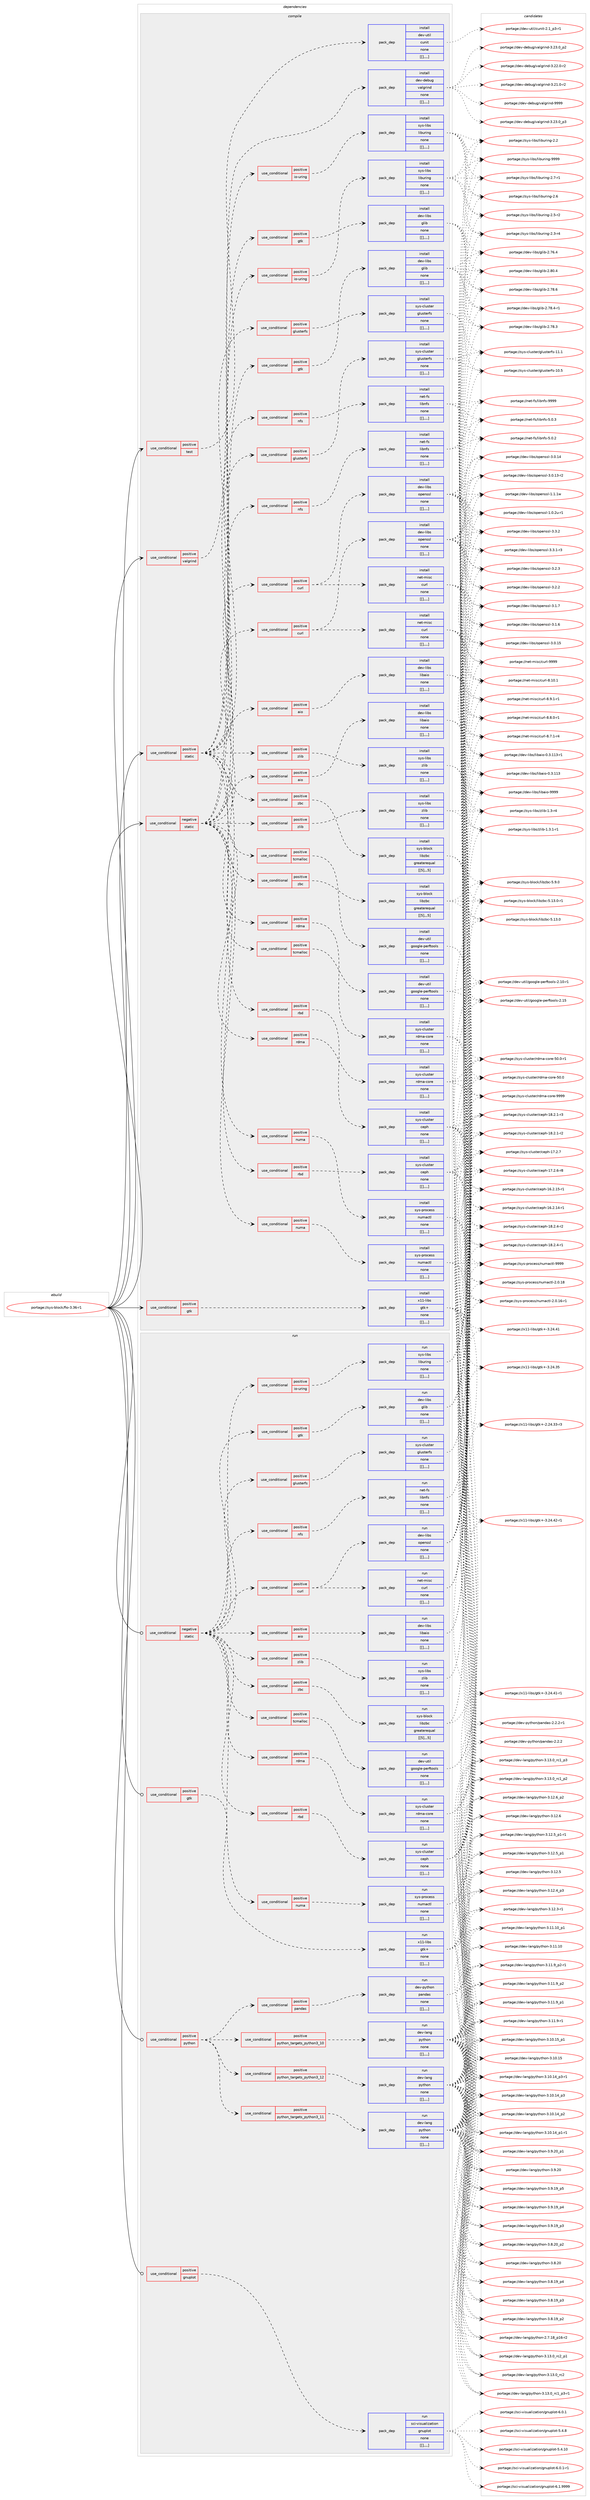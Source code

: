 digraph prolog {

# *************
# Graph options
# *************

newrank=true;
concentrate=true;
compound=true;
graph [rankdir=LR,fontname=Helvetica,fontsize=10,ranksep=1.5];#, ranksep=2.5, nodesep=0.2];
edge  [arrowhead=vee];
node  [fontname=Helvetica,fontsize=10];

# **********
# The ebuild
# **********

subgraph cluster_leftcol {
color=gray;
label=<<i>ebuild</i>>;
id [label="portage://sys-block/fio-3.36-r1", color=red, width=4, href="../sys-block/fio-3.36-r1.svg"];
}

# ****************
# The dependencies
# ****************

subgraph cluster_midcol {
color=gray;
label=<<i>dependencies</i>>;
subgraph cluster_compile {
fillcolor="#eeeeee";
style=filled;
label=<<i>compile</i>>;
subgraph cond8552 {
dependency22683 [label=<<TABLE BORDER="0" CELLBORDER="1" CELLSPACING="0" CELLPADDING="4"><TR><TD ROWSPAN="3" CELLPADDING="10">use_conditional</TD></TR><TR><TD>negative</TD></TR><TR><TD>static</TD></TR></TABLE>>, shape=none, color=red];
subgraph cond8553 {
dependency22684 [label=<<TABLE BORDER="0" CELLBORDER="1" CELLSPACING="0" CELLPADDING="4"><TR><TD ROWSPAN="3" CELLPADDING="10">use_conditional</TD></TR><TR><TD>positive</TD></TR><TR><TD>aio</TD></TR></TABLE>>, shape=none, color=red];
subgraph pack14067 {
dependency22685 [label=<<TABLE BORDER="0" CELLBORDER="1" CELLSPACING="0" CELLPADDING="4" WIDTH="220"><TR><TD ROWSPAN="6" CELLPADDING="30">pack_dep</TD></TR><TR><TD WIDTH="110">install</TD></TR><TR><TD>dev-libs</TD></TR><TR><TD>libaio</TD></TR><TR><TD>none</TD></TR><TR><TD>[[],,,,]</TD></TR></TABLE>>, shape=none, color=blue];
}
dependency22684:e -> dependency22685:w [weight=20,style="dashed",arrowhead="vee"];
}
dependency22683:e -> dependency22684:w [weight=20,style="dashed",arrowhead="vee"];
subgraph cond8554 {
dependency22686 [label=<<TABLE BORDER="0" CELLBORDER="1" CELLSPACING="0" CELLPADDING="4"><TR><TD ROWSPAN="3" CELLPADDING="10">use_conditional</TD></TR><TR><TD>positive</TD></TR><TR><TD>curl</TD></TR></TABLE>>, shape=none, color=red];
subgraph pack14068 {
dependency22687 [label=<<TABLE BORDER="0" CELLBORDER="1" CELLSPACING="0" CELLPADDING="4" WIDTH="220"><TR><TD ROWSPAN="6" CELLPADDING="30">pack_dep</TD></TR><TR><TD WIDTH="110">install</TD></TR><TR><TD>net-misc</TD></TR><TR><TD>curl</TD></TR><TR><TD>none</TD></TR><TR><TD>[[],,,,]</TD></TR></TABLE>>, shape=none, color=blue];
}
dependency22686:e -> dependency22687:w [weight=20,style="dashed",arrowhead="vee"];
subgraph pack14069 {
dependency22688 [label=<<TABLE BORDER="0" CELLBORDER="1" CELLSPACING="0" CELLPADDING="4" WIDTH="220"><TR><TD ROWSPAN="6" CELLPADDING="30">pack_dep</TD></TR><TR><TD WIDTH="110">install</TD></TR><TR><TD>dev-libs</TD></TR><TR><TD>openssl</TD></TR><TR><TD>none</TD></TR><TR><TD>[[],,,,]</TD></TR></TABLE>>, shape=none, color=blue];
}
dependency22686:e -> dependency22688:w [weight=20,style="dashed",arrowhead="vee"];
}
dependency22683:e -> dependency22686:w [weight=20,style="dashed",arrowhead="vee"];
subgraph cond8555 {
dependency22689 [label=<<TABLE BORDER="0" CELLBORDER="1" CELLSPACING="0" CELLPADDING="4"><TR><TD ROWSPAN="3" CELLPADDING="10">use_conditional</TD></TR><TR><TD>positive</TD></TR><TR><TD>nfs</TD></TR></TABLE>>, shape=none, color=red];
subgraph pack14070 {
dependency22690 [label=<<TABLE BORDER="0" CELLBORDER="1" CELLSPACING="0" CELLPADDING="4" WIDTH="220"><TR><TD ROWSPAN="6" CELLPADDING="30">pack_dep</TD></TR><TR><TD WIDTH="110">install</TD></TR><TR><TD>net-fs</TD></TR><TR><TD>libnfs</TD></TR><TR><TD>none</TD></TR><TR><TD>[[],,,,]</TD></TR></TABLE>>, shape=none, color=blue];
}
dependency22689:e -> dependency22690:w [weight=20,style="dashed",arrowhead="vee"];
}
dependency22683:e -> dependency22689:w [weight=20,style="dashed",arrowhead="vee"];
subgraph cond8556 {
dependency22691 [label=<<TABLE BORDER="0" CELLBORDER="1" CELLSPACING="0" CELLPADDING="4"><TR><TD ROWSPAN="3" CELLPADDING="10">use_conditional</TD></TR><TR><TD>positive</TD></TR><TR><TD>glusterfs</TD></TR></TABLE>>, shape=none, color=red];
subgraph pack14071 {
dependency22692 [label=<<TABLE BORDER="0" CELLBORDER="1" CELLSPACING="0" CELLPADDING="4" WIDTH="220"><TR><TD ROWSPAN="6" CELLPADDING="30">pack_dep</TD></TR><TR><TD WIDTH="110">install</TD></TR><TR><TD>sys-cluster</TD></TR><TR><TD>glusterfs</TD></TR><TR><TD>none</TD></TR><TR><TD>[[],,,,]</TD></TR></TABLE>>, shape=none, color=blue];
}
dependency22691:e -> dependency22692:w [weight=20,style="dashed",arrowhead="vee"];
}
dependency22683:e -> dependency22691:w [weight=20,style="dashed",arrowhead="vee"];
subgraph cond8557 {
dependency22693 [label=<<TABLE BORDER="0" CELLBORDER="1" CELLSPACING="0" CELLPADDING="4"><TR><TD ROWSPAN="3" CELLPADDING="10">use_conditional</TD></TR><TR><TD>positive</TD></TR><TR><TD>gtk</TD></TR></TABLE>>, shape=none, color=red];
subgraph pack14072 {
dependency22694 [label=<<TABLE BORDER="0" CELLBORDER="1" CELLSPACING="0" CELLPADDING="4" WIDTH="220"><TR><TD ROWSPAN="6" CELLPADDING="30">pack_dep</TD></TR><TR><TD WIDTH="110">install</TD></TR><TR><TD>dev-libs</TD></TR><TR><TD>glib</TD></TR><TR><TD>none</TD></TR><TR><TD>[[],,,,]</TD></TR></TABLE>>, shape=none, color=blue];
}
dependency22693:e -> dependency22694:w [weight=20,style="dashed",arrowhead="vee"];
}
dependency22683:e -> dependency22693:w [weight=20,style="dashed",arrowhead="vee"];
subgraph cond8558 {
dependency22695 [label=<<TABLE BORDER="0" CELLBORDER="1" CELLSPACING="0" CELLPADDING="4"><TR><TD ROWSPAN="3" CELLPADDING="10">use_conditional</TD></TR><TR><TD>positive</TD></TR><TR><TD>io-uring</TD></TR></TABLE>>, shape=none, color=red];
subgraph pack14073 {
dependency22696 [label=<<TABLE BORDER="0" CELLBORDER="1" CELLSPACING="0" CELLPADDING="4" WIDTH="220"><TR><TD ROWSPAN="6" CELLPADDING="30">pack_dep</TD></TR><TR><TD WIDTH="110">install</TD></TR><TR><TD>sys-libs</TD></TR><TR><TD>liburing</TD></TR><TR><TD>none</TD></TR><TR><TD>[[],,,,]</TD></TR></TABLE>>, shape=none, color=blue];
}
dependency22695:e -> dependency22696:w [weight=20,style="dashed",arrowhead="vee"];
}
dependency22683:e -> dependency22695:w [weight=20,style="dashed",arrowhead="vee"];
subgraph cond8559 {
dependency22697 [label=<<TABLE BORDER="0" CELLBORDER="1" CELLSPACING="0" CELLPADDING="4"><TR><TD ROWSPAN="3" CELLPADDING="10">use_conditional</TD></TR><TR><TD>positive</TD></TR><TR><TD>numa</TD></TR></TABLE>>, shape=none, color=red];
subgraph pack14074 {
dependency22698 [label=<<TABLE BORDER="0" CELLBORDER="1" CELLSPACING="0" CELLPADDING="4" WIDTH="220"><TR><TD ROWSPAN="6" CELLPADDING="30">pack_dep</TD></TR><TR><TD WIDTH="110">install</TD></TR><TR><TD>sys-process</TD></TR><TR><TD>numactl</TD></TR><TR><TD>none</TD></TR><TR><TD>[[],,,,]</TD></TR></TABLE>>, shape=none, color=blue];
}
dependency22697:e -> dependency22698:w [weight=20,style="dashed",arrowhead="vee"];
}
dependency22683:e -> dependency22697:w [weight=20,style="dashed",arrowhead="vee"];
subgraph cond8560 {
dependency22699 [label=<<TABLE BORDER="0" CELLBORDER="1" CELLSPACING="0" CELLPADDING="4"><TR><TD ROWSPAN="3" CELLPADDING="10">use_conditional</TD></TR><TR><TD>positive</TD></TR><TR><TD>rbd</TD></TR></TABLE>>, shape=none, color=red];
subgraph pack14075 {
dependency22700 [label=<<TABLE BORDER="0" CELLBORDER="1" CELLSPACING="0" CELLPADDING="4" WIDTH="220"><TR><TD ROWSPAN="6" CELLPADDING="30">pack_dep</TD></TR><TR><TD WIDTH="110">install</TD></TR><TR><TD>sys-cluster</TD></TR><TR><TD>ceph</TD></TR><TR><TD>none</TD></TR><TR><TD>[[],,,,]</TD></TR></TABLE>>, shape=none, color=blue];
}
dependency22699:e -> dependency22700:w [weight=20,style="dashed",arrowhead="vee"];
}
dependency22683:e -> dependency22699:w [weight=20,style="dashed",arrowhead="vee"];
subgraph cond8561 {
dependency22701 [label=<<TABLE BORDER="0" CELLBORDER="1" CELLSPACING="0" CELLPADDING="4"><TR><TD ROWSPAN="3" CELLPADDING="10">use_conditional</TD></TR><TR><TD>positive</TD></TR><TR><TD>rdma</TD></TR></TABLE>>, shape=none, color=red];
subgraph pack14076 {
dependency22702 [label=<<TABLE BORDER="0" CELLBORDER="1" CELLSPACING="0" CELLPADDING="4" WIDTH="220"><TR><TD ROWSPAN="6" CELLPADDING="30">pack_dep</TD></TR><TR><TD WIDTH="110">install</TD></TR><TR><TD>sys-cluster</TD></TR><TR><TD>rdma-core</TD></TR><TR><TD>none</TD></TR><TR><TD>[[],,,,]</TD></TR></TABLE>>, shape=none, color=blue];
}
dependency22701:e -> dependency22702:w [weight=20,style="dashed",arrowhead="vee"];
}
dependency22683:e -> dependency22701:w [weight=20,style="dashed",arrowhead="vee"];
subgraph cond8562 {
dependency22703 [label=<<TABLE BORDER="0" CELLBORDER="1" CELLSPACING="0" CELLPADDING="4"><TR><TD ROWSPAN="3" CELLPADDING="10">use_conditional</TD></TR><TR><TD>positive</TD></TR><TR><TD>tcmalloc</TD></TR></TABLE>>, shape=none, color=red];
subgraph pack14077 {
dependency22704 [label=<<TABLE BORDER="0" CELLBORDER="1" CELLSPACING="0" CELLPADDING="4" WIDTH="220"><TR><TD ROWSPAN="6" CELLPADDING="30">pack_dep</TD></TR><TR><TD WIDTH="110">install</TD></TR><TR><TD>dev-util</TD></TR><TR><TD>google-perftools</TD></TR><TR><TD>none</TD></TR><TR><TD>[[],,,,]</TD></TR></TABLE>>, shape=none, color=blue];
}
dependency22703:e -> dependency22704:w [weight=20,style="dashed",arrowhead="vee"];
}
dependency22683:e -> dependency22703:w [weight=20,style="dashed",arrowhead="vee"];
subgraph cond8563 {
dependency22705 [label=<<TABLE BORDER="0" CELLBORDER="1" CELLSPACING="0" CELLPADDING="4"><TR><TD ROWSPAN="3" CELLPADDING="10">use_conditional</TD></TR><TR><TD>positive</TD></TR><TR><TD>zbc</TD></TR></TABLE>>, shape=none, color=red];
subgraph pack14078 {
dependency22706 [label=<<TABLE BORDER="0" CELLBORDER="1" CELLSPACING="0" CELLPADDING="4" WIDTH="220"><TR><TD ROWSPAN="6" CELLPADDING="30">pack_dep</TD></TR><TR><TD WIDTH="110">install</TD></TR><TR><TD>sys-block</TD></TR><TR><TD>libzbc</TD></TR><TR><TD>greaterequal</TD></TR><TR><TD>[[5],,,5]</TD></TR></TABLE>>, shape=none, color=blue];
}
dependency22705:e -> dependency22706:w [weight=20,style="dashed",arrowhead="vee"];
}
dependency22683:e -> dependency22705:w [weight=20,style="dashed",arrowhead="vee"];
subgraph cond8564 {
dependency22707 [label=<<TABLE BORDER="0" CELLBORDER="1" CELLSPACING="0" CELLPADDING="4"><TR><TD ROWSPAN="3" CELLPADDING="10">use_conditional</TD></TR><TR><TD>positive</TD></TR><TR><TD>zlib</TD></TR></TABLE>>, shape=none, color=red];
subgraph pack14079 {
dependency22708 [label=<<TABLE BORDER="0" CELLBORDER="1" CELLSPACING="0" CELLPADDING="4" WIDTH="220"><TR><TD ROWSPAN="6" CELLPADDING="30">pack_dep</TD></TR><TR><TD WIDTH="110">install</TD></TR><TR><TD>sys-libs</TD></TR><TR><TD>zlib</TD></TR><TR><TD>none</TD></TR><TR><TD>[[],,,,]</TD></TR></TABLE>>, shape=none, color=blue];
}
dependency22707:e -> dependency22708:w [weight=20,style="dashed",arrowhead="vee"];
}
dependency22683:e -> dependency22707:w [weight=20,style="dashed",arrowhead="vee"];
}
id:e -> dependency22683:w [weight=20,style="solid",arrowhead="vee"];
subgraph cond8565 {
dependency22709 [label=<<TABLE BORDER="0" CELLBORDER="1" CELLSPACING="0" CELLPADDING="4"><TR><TD ROWSPAN="3" CELLPADDING="10">use_conditional</TD></TR><TR><TD>positive</TD></TR><TR><TD>gtk</TD></TR></TABLE>>, shape=none, color=red];
subgraph pack14080 {
dependency22710 [label=<<TABLE BORDER="0" CELLBORDER="1" CELLSPACING="0" CELLPADDING="4" WIDTH="220"><TR><TD ROWSPAN="6" CELLPADDING="30">pack_dep</TD></TR><TR><TD WIDTH="110">install</TD></TR><TR><TD>x11-libs</TD></TR><TR><TD>gtk+</TD></TR><TR><TD>none</TD></TR><TR><TD>[[],,,,]</TD></TR></TABLE>>, shape=none, color=blue];
}
dependency22709:e -> dependency22710:w [weight=20,style="dashed",arrowhead="vee"];
}
id:e -> dependency22709:w [weight=20,style="solid",arrowhead="vee"];
subgraph cond8566 {
dependency22711 [label=<<TABLE BORDER="0" CELLBORDER="1" CELLSPACING="0" CELLPADDING="4"><TR><TD ROWSPAN="3" CELLPADDING="10">use_conditional</TD></TR><TR><TD>positive</TD></TR><TR><TD>static</TD></TR></TABLE>>, shape=none, color=red];
subgraph cond8567 {
dependency22712 [label=<<TABLE BORDER="0" CELLBORDER="1" CELLSPACING="0" CELLPADDING="4"><TR><TD ROWSPAN="3" CELLPADDING="10">use_conditional</TD></TR><TR><TD>positive</TD></TR><TR><TD>aio</TD></TR></TABLE>>, shape=none, color=red];
subgraph pack14081 {
dependency22713 [label=<<TABLE BORDER="0" CELLBORDER="1" CELLSPACING="0" CELLPADDING="4" WIDTH="220"><TR><TD ROWSPAN="6" CELLPADDING="30">pack_dep</TD></TR><TR><TD WIDTH="110">install</TD></TR><TR><TD>dev-libs</TD></TR><TR><TD>libaio</TD></TR><TR><TD>none</TD></TR><TR><TD>[[],,,,]</TD></TR></TABLE>>, shape=none, color=blue];
}
dependency22712:e -> dependency22713:w [weight=20,style="dashed",arrowhead="vee"];
}
dependency22711:e -> dependency22712:w [weight=20,style="dashed",arrowhead="vee"];
subgraph cond8568 {
dependency22714 [label=<<TABLE BORDER="0" CELLBORDER="1" CELLSPACING="0" CELLPADDING="4"><TR><TD ROWSPAN="3" CELLPADDING="10">use_conditional</TD></TR><TR><TD>positive</TD></TR><TR><TD>curl</TD></TR></TABLE>>, shape=none, color=red];
subgraph pack14082 {
dependency22715 [label=<<TABLE BORDER="0" CELLBORDER="1" CELLSPACING="0" CELLPADDING="4" WIDTH="220"><TR><TD ROWSPAN="6" CELLPADDING="30">pack_dep</TD></TR><TR><TD WIDTH="110">install</TD></TR><TR><TD>net-misc</TD></TR><TR><TD>curl</TD></TR><TR><TD>none</TD></TR><TR><TD>[[],,,,]</TD></TR></TABLE>>, shape=none, color=blue];
}
dependency22714:e -> dependency22715:w [weight=20,style="dashed",arrowhead="vee"];
subgraph pack14083 {
dependency22716 [label=<<TABLE BORDER="0" CELLBORDER="1" CELLSPACING="0" CELLPADDING="4" WIDTH="220"><TR><TD ROWSPAN="6" CELLPADDING="30">pack_dep</TD></TR><TR><TD WIDTH="110">install</TD></TR><TR><TD>dev-libs</TD></TR><TR><TD>openssl</TD></TR><TR><TD>none</TD></TR><TR><TD>[[],,,,]</TD></TR></TABLE>>, shape=none, color=blue];
}
dependency22714:e -> dependency22716:w [weight=20,style="dashed",arrowhead="vee"];
}
dependency22711:e -> dependency22714:w [weight=20,style="dashed",arrowhead="vee"];
subgraph cond8569 {
dependency22717 [label=<<TABLE BORDER="0" CELLBORDER="1" CELLSPACING="0" CELLPADDING="4"><TR><TD ROWSPAN="3" CELLPADDING="10">use_conditional</TD></TR><TR><TD>positive</TD></TR><TR><TD>nfs</TD></TR></TABLE>>, shape=none, color=red];
subgraph pack14084 {
dependency22718 [label=<<TABLE BORDER="0" CELLBORDER="1" CELLSPACING="0" CELLPADDING="4" WIDTH="220"><TR><TD ROWSPAN="6" CELLPADDING="30">pack_dep</TD></TR><TR><TD WIDTH="110">install</TD></TR><TR><TD>net-fs</TD></TR><TR><TD>libnfs</TD></TR><TR><TD>none</TD></TR><TR><TD>[[],,,,]</TD></TR></TABLE>>, shape=none, color=blue];
}
dependency22717:e -> dependency22718:w [weight=20,style="dashed",arrowhead="vee"];
}
dependency22711:e -> dependency22717:w [weight=20,style="dashed",arrowhead="vee"];
subgraph cond8570 {
dependency22719 [label=<<TABLE BORDER="0" CELLBORDER="1" CELLSPACING="0" CELLPADDING="4"><TR><TD ROWSPAN="3" CELLPADDING="10">use_conditional</TD></TR><TR><TD>positive</TD></TR><TR><TD>glusterfs</TD></TR></TABLE>>, shape=none, color=red];
subgraph pack14085 {
dependency22720 [label=<<TABLE BORDER="0" CELLBORDER="1" CELLSPACING="0" CELLPADDING="4" WIDTH="220"><TR><TD ROWSPAN="6" CELLPADDING="30">pack_dep</TD></TR><TR><TD WIDTH="110">install</TD></TR><TR><TD>sys-cluster</TD></TR><TR><TD>glusterfs</TD></TR><TR><TD>none</TD></TR><TR><TD>[[],,,,]</TD></TR></TABLE>>, shape=none, color=blue];
}
dependency22719:e -> dependency22720:w [weight=20,style="dashed",arrowhead="vee"];
}
dependency22711:e -> dependency22719:w [weight=20,style="dashed",arrowhead="vee"];
subgraph cond8571 {
dependency22721 [label=<<TABLE BORDER="0" CELLBORDER="1" CELLSPACING="0" CELLPADDING="4"><TR><TD ROWSPAN="3" CELLPADDING="10">use_conditional</TD></TR><TR><TD>positive</TD></TR><TR><TD>gtk</TD></TR></TABLE>>, shape=none, color=red];
subgraph pack14086 {
dependency22722 [label=<<TABLE BORDER="0" CELLBORDER="1" CELLSPACING="0" CELLPADDING="4" WIDTH="220"><TR><TD ROWSPAN="6" CELLPADDING="30">pack_dep</TD></TR><TR><TD WIDTH="110">install</TD></TR><TR><TD>dev-libs</TD></TR><TR><TD>glib</TD></TR><TR><TD>none</TD></TR><TR><TD>[[],,,,]</TD></TR></TABLE>>, shape=none, color=blue];
}
dependency22721:e -> dependency22722:w [weight=20,style="dashed",arrowhead="vee"];
}
dependency22711:e -> dependency22721:w [weight=20,style="dashed",arrowhead="vee"];
subgraph cond8572 {
dependency22723 [label=<<TABLE BORDER="0" CELLBORDER="1" CELLSPACING="0" CELLPADDING="4"><TR><TD ROWSPAN="3" CELLPADDING="10">use_conditional</TD></TR><TR><TD>positive</TD></TR><TR><TD>io-uring</TD></TR></TABLE>>, shape=none, color=red];
subgraph pack14087 {
dependency22724 [label=<<TABLE BORDER="0" CELLBORDER="1" CELLSPACING="0" CELLPADDING="4" WIDTH="220"><TR><TD ROWSPAN="6" CELLPADDING="30">pack_dep</TD></TR><TR><TD WIDTH="110">install</TD></TR><TR><TD>sys-libs</TD></TR><TR><TD>liburing</TD></TR><TR><TD>none</TD></TR><TR><TD>[[],,,,]</TD></TR></TABLE>>, shape=none, color=blue];
}
dependency22723:e -> dependency22724:w [weight=20,style="dashed",arrowhead="vee"];
}
dependency22711:e -> dependency22723:w [weight=20,style="dashed",arrowhead="vee"];
subgraph cond8573 {
dependency22725 [label=<<TABLE BORDER="0" CELLBORDER="1" CELLSPACING="0" CELLPADDING="4"><TR><TD ROWSPAN="3" CELLPADDING="10">use_conditional</TD></TR><TR><TD>positive</TD></TR><TR><TD>numa</TD></TR></TABLE>>, shape=none, color=red];
subgraph pack14088 {
dependency22726 [label=<<TABLE BORDER="0" CELLBORDER="1" CELLSPACING="0" CELLPADDING="4" WIDTH="220"><TR><TD ROWSPAN="6" CELLPADDING="30">pack_dep</TD></TR><TR><TD WIDTH="110">install</TD></TR><TR><TD>sys-process</TD></TR><TR><TD>numactl</TD></TR><TR><TD>none</TD></TR><TR><TD>[[],,,,]</TD></TR></TABLE>>, shape=none, color=blue];
}
dependency22725:e -> dependency22726:w [weight=20,style="dashed",arrowhead="vee"];
}
dependency22711:e -> dependency22725:w [weight=20,style="dashed",arrowhead="vee"];
subgraph cond8574 {
dependency22727 [label=<<TABLE BORDER="0" CELLBORDER="1" CELLSPACING="0" CELLPADDING="4"><TR><TD ROWSPAN="3" CELLPADDING="10">use_conditional</TD></TR><TR><TD>positive</TD></TR><TR><TD>rbd</TD></TR></TABLE>>, shape=none, color=red];
subgraph pack14089 {
dependency22728 [label=<<TABLE BORDER="0" CELLBORDER="1" CELLSPACING="0" CELLPADDING="4" WIDTH="220"><TR><TD ROWSPAN="6" CELLPADDING="30">pack_dep</TD></TR><TR><TD WIDTH="110">install</TD></TR><TR><TD>sys-cluster</TD></TR><TR><TD>ceph</TD></TR><TR><TD>none</TD></TR><TR><TD>[[],,,,]</TD></TR></TABLE>>, shape=none, color=blue];
}
dependency22727:e -> dependency22728:w [weight=20,style="dashed",arrowhead="vee"];
}
dependency22711:e -> dependency22727:w [weight=20,style="dashed",arrowhead="vee"];
subgraph cond8575 {
dependency22729 [label=<<TABLE BORDER="0" CELLBORDER="1" CELLSPACING="0" CELLPADDING="4"><TR><TD ROWSPAN="3" CELLPADDING="10">use_conditional</TD></TR><TR><TD>positive</TD></TR><TR><TD>rdma</TD></TR></TABLE>>, shape=none, color=red];
subgraph pack14090 {
dependency22730 [label=<<TABLE BORDER="0" CELLBORDER="1" CELLSPACING="0" CELLPADDING="4" WIDTH="220"><TR><TD ROWSPAN="6" CELLPADDING="30">pack_dep</TD></TR><TR><TD WIDTH="110">install</TD></TR><TR><TD>sys-cluster</TD></TR><TR><TD>rdma-core</TD></TR><TR><TD>none</TD></TR><TR><TD>[[],,,,]</TD></TR></TABLE>>, shape=none, color=blue];
}
dependency22729:e -> dependency22730:w [weight=20,style="dashed",arrowhead="vee"];
}
dependency22711:e -> dependency22729:w [weight=20,style="dashed",arrowhead="vee"];
subgraph cond8576 {
dependency22731 [label=<<TABLE BORDER="0" CELLBORDER="1" CELLSPACING="0" CELLPADDING="4"><TR><TD ROWSPAN="3" CELLPADDING="10">use_conditional</TD></TR><TR><TD>positive</TD></TR><TR><TD>tcmalloc</TD></TR></TABLE>>, shape=none, color=red];
subgraph pack14091 {
dependency22732 [label=<<TABLE BORDER="0" CELLBORDER="1" CELLSPACING="0" CELLPADDING="4" WIDTH="220"><TR><TD ROWSPAN="6" CELLPADDING="30">pack_dep</TD></TR><TR><TD WIDTH="110">install</TD></TR><TR><TD>dev-util</TD></TR><TR><TD>google-perftools</TD></TR><TR><TD>none</TD></TR><TR><TD>[[],,,,]</TD></TR></TABLE>>, shape=none, color=blue];
}
dependency22731:e -> dependency22732:w [weight=20,style="dashed",arrowhead="vee"];
}
dependency22711:e -> dependency22731:w [weight=20,style="dashed",arrowhead="vee"];
subgraph cond8577 {
dependency22733 [label=<<TABLE BORDER="0" CELLBORDER="1" CELLSPACING="0" CELLPADDING="4"><TR><TD ROWSPAN="3" CELLPADDING="10">use_conditional</TD></TR><TR><TD>positive</TD></TR><TR><TD>zbc</TD></TR></TABLE>>, shape=none, color=red];
subgraph pack14092 {
dependency22734 [label=<<TABLE BORDER="0" CELLBORDER="1" CELLSPACING="0" CELLPADDING="4" WIDTH="220"><TR><TD ROWSPAN="6" CELLPADDING="30">pack_dep</TD></TR><TR><TD WIDTH="110">install</TD></TR><TR><TD>sys-block</TD></TR><TR><TD>libzbc</TD></TR><TR><TD>greaterequal</TD></TR><TR><TD>[[5],,,5]</TD></TR></TABLE>>, shape=none, color=blue];
}
dependency22733:e -> dependency22734:w [weight=20,style="dashed",arrowhead="vee"];
}
dependency22711:e -> dependency22733:w [weight=20,style="dashed",arrowhead="vee"];
subgraph cond8578 {
dependency22735 [label=<<TABLE BORDER="0" CELLBORDER="1" CELLSPACING="0" CELLPADDING="4"><TR><TD ROWSPAN="3" CELLPADDING="10">use_conditional</TD></TR><TR><TD>positive</TD></TR><TR><TD>zlib</TD></TR></TABLE>>, shape=none, color=red];
subgraph pack14093 {
dependency22736 [label=<<TABLE BORDER="0" CELLBORDER="1" CELLSPACING="0" CELLPADDING="4" WIDTH="220"><TR><TD ROWSPAN="6" CELLPADDING="30">pack_dep</TD></TR><TR><TD WIDTH="110">install</TD></TR><TR><TD>sys-libs</TD></TR><TR><TD>zlib</TD></TR><TR><TD>none</TD></TR><TR><TD>[[],,,,]</TD></TR></TABLE>>, shape=none, color=blue];
}
dependency22735:e -> dependency22736:w [weight=20,style="dashed",arrowhead="vee"];
}
dependency22711:e -> dependency22735:w [weight=20,style="dashed",arrowhead="vee"];
}
id:e -> dependency22711:w [weight=20,style="solid",arrowhead="vee"];
subgraph cond8579 {
dependency22737 [label=<<TABLE BORDER="0" CELLBORDER="1" CELLSPACING="0" CELLPADDING="4"><TR><TD ROWSPAN="3" CELLPADDING="10">use_conditional</TD></TR><TR><TD>positive</TD></TR><TR><TD>test</TD></TR></TABLE>>, shape=none, color=red];
subgraph pack14094 {
dependency22738 [label=<<TABLE BORDER="0" CELLBORDER="1" CELLSPACING="0" CELLPADDING="4" WIDTH="220"><TR><TD ROWSPAN="6" CELLPADDING="30">pack_dep</TD></TR><TR><TD WIDTH="110">install</TD></TR><TR><TD>dev-util</TD></TR><TR><TD>cunit</TD></TR><TR><TD>none</TD></TR><TR><TD>[[],,,,]</TD></TR></TABLE>>, shape=none, color=blue];
}
dependency22737:e -> dependency22738:w [weight=20,style="dashed",arrowhead="vee"];
}
id:e -> dependency22737:w [weight=20,style="solid",arrowhead="vee"];
subgraph cond8580 {
dependency22739 [label=<<TABLE BORDER="0" CELLBORDER="1" CELLSPACING="0" CELLPADDING="4"><TR><TD ROWSPAN="3" CELLPADDING="10">use_conditional</TD></TR><TR><TD>positive</TD></TR><TR><TD>valgrind</TD></TR></TABLE>>, shape=none, color=red];
subgraph pack14095 {
dependency22740 [label=<<TABLE BORDER="0" CELLBORDER="1" CELLSPACING="0" CELLPADDING="4" WIDTH="220"><TR><TD ROWSPAN="6" CELLPADDING="30">pack_dep</TD></TR><TR><TD WIDTH="110">install</TD></TR><TR><TD>dev-debug</TD></TR><TR><TD>valgrind</TD></TR><TR><TD>none</TD></TR><TR><TD>[[],,,,]</TD></TR></TABLE>>, shape=none, color=blue];
}
dependency22739:e -> dependency22740:w [weight=20,style="dashed",arrowhead="vee"];
}
id:e -> dependency22739:w [weight=20,style="solid",arrowhead="vee"];
}
subgraph cluster_compileandrun {
fillcolor="#eeeeee";
style=filled;
label=<<i>compile and run</i>>;
}
subgraph cluster_run {
fillcolor="#eeeeee";
style=filled;
label=<<i>run</i>>;
subgraph cond8581 {
dependency22741 [label=<<TABLE BORDER="0" CELLBORDER="1" CELLSPACING="0" CELLPADDING="4"><TR><TD ROWSPAN="3" CELLPADDING="10">use_conditional</TD></TR><TR><TD>negative</TD></TR><TR><TD>static</TD></TR></TABLE>>, shape=none, color=red];
subgraph cond8582 {
dependency22742 [label=<<TABLE BORDER="0" CELLBORDER="1" CELLSPACING="0" CELLPADDING="4"><TR><TD ROWSPAN="3" CELLPADDING="10">use_conditional</TD></TR><TR><TD>positive</TD></TR><TR><TD>aio</TD></TR></TABLE>>, shape=none, color=red];
subgraph pack14096 {
dependency22743 [label=<<TABLE BORDER="0" CELLBORDER="1" CELLSPACING="0" CELLPADDING="4" WIDTH="220"><TR><TD ROWSPAN="6" CELLPADDING="30">pack_dep</TD></TR><TR><TD WIDTH="110">run</TD></TR><TR><TD>dev-libs</TD></TR><TR><TD>libaio</TD></TR><TR><TD>none</TD></TR><TR><TD>[[],,,,]</TD></TR></TABLE>>, shape=none, color=blue];
}
dependency22742:e -> dependency22743:w [weight=20,style="dashed",arrowhead="vee"];
}
dependency22741:e -> dependency22742:w [weight=20,style="dashed",arrowhead="vee"];
subgraph cond8583 {
dependency22744 [label=<<TABLE BORDER="0" CELLBORDER="1" CELLSPACING="0" CELLPADDING="4"><TR><TD ROWSPAN="3" CELLPADDING="10">use_conditional</TD></TR><TR><TD>positive</TD></TR><TR><TD>curl</TD></TR></TABLE>>, shape=none, color=red];
subgraph pack14097 {
dependency22745 [label=<<TABLE BORDER="0" CELLBORDER="1" CELLSPACING="0" CELLPADDING="4" WIDTH="220"><TR><TD ROWSPAN="6" CELLPADDING="30">pack_dep</TD></TR><TR><TD WIDTH="110">run</TD></TR><TR><TD>net-misc</TD></TR><TR><TD>curl</TD></TR><TR><TD>none</TD></TR><TR><TD>[[],,,,]</TD></TR></TABLE>>, shape=none, color=blue];
}
dependency22744:e -> dependency22745:w [weight=20,style="dashed",arrowhead="vee"];
subgraph pack14098 {
dependency22746 [label=<<TABLE BORDER="0" CELLBORDER="1" CELLSPACING="0" CELLPADDING="4" WIDTH="220"><TR><TD ROWSPAN="6" CELLPADDING="30">pack_dep</TD></TR><TR><TD WIDTH="110">run</TD></TR><TR><TD>dev-libs</TD></TR><TR><TD>openssl</TD></TR><TR><TD>none</TD></TR><TR><TD>[[],,,,]</TD></TR></TABLE>>, shape=none, color=blue];
}
dependency22744:e -> dependency22746:w [weight=20,style="dashed",arrowhead="vee"];
}
dependency22741:e -> dependency22744:w [weight=20,style="dashed",arrowhead="vee"];
subgraph cond8584 {
dependency22747 [label=<<TABLE BORDER="0" CELLBORDER="1" CELLSPACING="0" CELLPADDING="4"><TR><TD ROWSPAN="3" CELLPADDING="10">use_conditional</TD></TR><TR><TD>positive</TD></TR><TR><TD>nfs</TD></TR></TABLE>>, shape=none, color=red];
subgraph pack14099 {
dependency22748 [label=<<TABLE BORDER="0" CELLBORDER="1" CELLSPACING="0" CELLPADDING="4" WIDTH="220"><TR><TD ROWSPAN="6" CELLPADDING="30">pack_dep</TD></TR><TR><TD WIDTH="110">run</TD></TR><TR><TD>net-fs</TD></TR><TR><TD>libnfs</TD></TR><TR><TD>none</TD></TR><TR><TD>[[],,,,]</TD></TR></TABLE>>, shape=none, color=blue];
}
dependency22747:e -> dependency22748:w [weight=20,style="dashed",arrowhead="vee"];
}
dependency22741:e -> dependency22747:w [weight=20,style="dashed",arrowhead="vee"];
subgraph cond8585 {
dependency22749 [label=<<TABLE BORDER="0" CELLBORDER="1" CELLSPACING="0" CELLPADDING="4"><TR><TD ROWSPAN="3" CELLPADDING="10">use_conditional</TD></TR><TR><TD>positive</TD></TR><TR><TD>glusterfs</TD></TR></TABLE>>, shape=none, color=red];
subgraph pack14100 {
dependency22750 [label=<<TABLE BORDER="0" CELLBORDER="1" CELLSPACING="0" CELLPADDING="4" WIDTH="220"><TR><TD ROWSPAN="6" CELLPADDING="30">pack_dep</TD></TR><TR><TD WIDTH="110">run</TD></TR><TR><TD>sys-cluster</TD></TR><TR><TD>glusterfs</TD></TR><TR><TD>none</TD></TR><TR><TD>[[],,,,]</TD></TR></TABLE>>, shape=none, color=blue];
}
dependency22749:e -> dependency22750:w [weight=20,style="dashed",arrowhead="vee"];
}
dependency22741:e -> dependency22749:w [weight=20,style="dashed",arrowhead="vee"];
subgraph cond8586 {
dependency22751 [label=<<TABLE BORDER="0" CELLBORDER="1" CELLSPACING="0" CELLPADDING="4"><TR><TD ROWSPAN="3" CELLPADDING="10">use_conditional</TD></TR><TR><TD>positive</TD></TR><TR><TD>gtk</TD></TR></TABLE>>, shape=none, color=red];
subgraph pack14101 {
dependency22752 [label=<<TABLE BORDER="0" CELLBORDER="1" CELLSPACING="0" CELLPADDING="4" WIDTH="220"><TR><TD ROWSPAN="6" CELLPADDING="30">pack_dep</TD></TR><TR><TD WIDTH="110">run</TD></TR><TR><TD>dev-libs</TD></TR><TR><TD>glib</TD></TR><TR><TD>none</TD></TR><TR><TD>[[],,,,]</TD></TR></TABLE>>, shape=none, color=blue];
}
dependency22751:e -> dependency22752:w [weight=20,style="dashed",arrowhead="vee"];
}
dependency22741:e -> dependency22751:w [weight=20,style="dashed",arrowhead="vee"];
subgraph cond8587 {
dependency22753 [label=<<TABLE BORDER="0" CELLBORDER="1" CELLSPACING="0" CELLPADDING="4"><TR><TD ROWSPAN="3" CELLPADDING="10">use_conditional</TD></TR><TR><TD>positive</TD></TR><TR><TD>io-uring</TD></TR></TABLE>>, shape=none, color=red];
subgraph pack14102 {
dependency22754 [label=<<TABLE BORDER="0" CELLBORDER="1" CELLSPACING="0" CELLPADDING="4" WIDTH="220"><TR><TD ROWSPAN="6" CELLPADDING="30">pack_dep</TD></TR><TR><TD WIDTH="110">run</TD></TR><TR><TD>sys-libs</TD></TR><TR><TD>liburing</TD></TR><TR><TD>none</TD></TR><TR><TD>[[],,,,]</TD></TR></TABLE>>, shape=none, color=blue];
}
dependency22753:e -> dependency22754:w [weight=20,style="dashed",arrowhead="vee"];
}
dependency22741:e -> dependency22753:w [weight=20,style="dashed",arrowhead="vee"];
subgraph cond8588 {
dependency22755 [label=<<TABLE BORDER="0" CELLBORDER="1" CELLSPACING="0" CELLPADDING="4"><TR><TD ROWSPAN="3" CELLPADDING="10">use_conditional</TD></TR><TR><TD>positive</TD></TR><TR><TD>numa</TD></TR></TABLE>>, shape=none, color=red];
subgraph pack14103 {
dependency22756 [label=<<TABLE BORDER="0" CELLBORDER="1" CELLSPACING="0" CELLPADDING="4" WIDTH="220"><TR><TD ROWSPAN="6" CELLPADDING="30">pack_dep</TD></TR><TR><TD WIDTH="110">run</TD></TR><TR><TD>sys-process</TD></TR><TR><TD>numactl</TD></TR><TR><TD>none</TD></TR><TR><TD>[[],,,,]</TD></TR></TABLE>>, shape=none, color=blue];
}
dependency22755:e -> dependency22756:w [weight=20,style="dashed",arrowhead="vee"];
}
dependency22741:e -> dependency22755:w [weight=20,style="dashed",arrowhead="vee"];
subgraph cond8589 {
dependency22757 [label=<<TABLE BORDER="0" CELLBORDER="1" CELLSPACING="0" CELLPADDING="4"><TR><TD ROWSPAN="3" CELLPADDING="10">use_conditional</TD></TR><TR><TD>positive</TD></TR><TR><TD>rbd</TD></TR></TABLE>>, shape=none, color=red];
subgraph pack14104 {
dependency22758 [label=<<TABLE BORDER="0" CELLBORDER="1" CELLSPACING="0" CELLPADDING="4" WIDTH="220"><TR><TD ROWSPAN="6" CELLPADDING="30">pack_dep</TD></TR><TR><TD WIDTH="110">run</TD></TR><TR><TD>sys-cluster</TD></TR><TR><TD>ceph</TD></TR><TR><TD>none</TD></TR><TR><TD>[[],,,,]</TD></TR></TABLE>>, shape=none, color=blue];
}
dependency22757:e -> dependency22758:w [weight=20,style="dashed",arrowhead="vee"];
}
dependency22741:e -> dependency22757:w [weight=20,style="dashed",arrowhead="vee"];
subgraph cond8590 {
dependency22759 [label=<<TABLE BORDER="0" CELLBORDER="1" CELLSPACING="0" CELLPADDING="4"><TR><TD ROWSPAN="3" CELLPADDING="10">use_conditional</TD></TR><TR><TD>positive</TD></TR><TR><TD>rdma</TD></TR></TABLE>>, shape=none, color=red];
subgraph pack14105 {
dependency22760 [label=<<TABLE BORDER="0" CELLBORDER="1" CELLSPACING="0" CELLPADDING="4" WIDTH="220"><TR><TD ROWSPAN="6" CELLPADDING="30">pack_dep</TD></TR><TR><TD WIDTH="110">run</TD></TR><TR><TD>sys-cluster</TD></TR><TR><TD>rdma-core</TD></TR><TR><TD>none</TD></TR><TR><TD>[[],,,,]</TD></TR></TABLE>>, shape=none, color=blue];
}
dependency22759:e -> dependency22760:w [weight=20,style="dashed",arrowhead="vee"];
}
dependency22741:e -> dependency22759:w [weight=20,style="dashed",arrowhead="vee"];
subgraph cond8591 {
dependency22761 [label=<<TABLE BORDER="0" CELLBORDER="1" CELLSPACING="0" CELLPADDING="4"><TR><TD ROWSPAN="3" CELLPADDING="10">use_conditional</TD></TR><TR><TD>positive</TD></TR><TR><TD>tcmalloc</TD></TR></TABLE>>, shape=none, color=red];
subgraph pack14106 {
dependency22762 [label=<<TABLE BORDER="0" CELLBORDER="1" CELLSPACING="0" CELLPADDING="4" WIDTH="220"><TR><TD ROWSPAN="6" CELLPADDING="30">pack_dep</TD></TR><TR><TD WIDTH="110">run</TD></TR><TR><TD>dev-util</TD></TR><TR><TD>google-perftools</TD></TR><TR><TD>none</TD></TR><TR><TD>[[],,,,]</TD></TR></TABLE>>, shape=none, color=blue];
}
dependency22761:e -> dependency22762:w [weight=20,style="dashed",arrowhead="vee"];
}
dependency22741:e -> dependency22761:w [weight=20,style="dashed",arrowhead="vee"];
subgraph cond8592 {
dependency22763 [label=<<TABLE BORDER="0" CELLBORDER="1" CELLSPACING="0" CELLPADDING="4"><TR><TD ROWSPAN="3" CELLPADDING="10">use_conditional</TD></TR><TR><TD>positive</TD></TR><TR><TD>zbc</TD></TR></TABLE>>, shape=none, color=red];
subgraph pack14107 {
dependency22764 [label=<<TABLE BORDER="0" CELLBORDER="1" CELLSPACING="0" CELLPADDING="4" WIDTH="220"><TR><TD ROWSPAN="6" CELLPADDING="30">pack_dep</TD></TR><TR><TD WIDTH="110">run</TD></TR><TR><TD>sys-block</TD></TR><TR><TD>libzbc</TD></TR><TR><TD>greaterequal</TD></TR><TR><TD>[[5],,,5]</TD></TR></TABLE>>, shape=none, color=blue];
}
dependency22763:e -> dependency22764:w [weight=20,style="dashed",arrowhead="vee"];
}
dependency22741:e -> dependency22763:w [weight=20,style="dashed",arrowhead="vee"];
subgraph cond8593 {
dependency22765 [label=<<TABLE BORDER="0" CELLBORDER="1" CELLSPACING="0" CELLPADDING="4"><TR><TD ROWSPAN="3" CELLPADDING="10">use_conditional</TD></TR><TR><TD>positive</TD></TR><TR><TD>zlib</TD></TR></TABLE>>, shape=none, color=red];
subgraph pack14108 {
dependency22766 [label=<<TABLE BORDER="0" CELLBORDER="1" CELLSPACING="0" CELLPADDING="4" WIDTH="220"><TR><TD ROWSPAN="6" CELLPADDING="30">pack_dep</TD></TR><TR><TD WIDTH="110">run</TD></TR><TR><TD>sys-libs</TD></TR><TR><TD>zlib</TD></TR><TR><TD>none</TD></TR><TR><TD>[[],,,,]</TD></TR></TABLE>>, shape=none, color=blue];
}
dependency22765:e -> dependency22766:w [weight=20,style="dashed",arrowhead="vee"];
}
dependency22741:e -> dependency22765:w [weight=20,style="dashed",arrowhead="vee"];
}
id:e -> dependency22741:w [weight=20,style="solid",arrowhead="odot"];
subgraph cond8594 {
dependency22767 [label=<<TABLE BORDER="0" CELLBORDER="1" CELLSPACING="0" CELLPADDING="4"><TR><TD ROWSPAN="3" CELLPADDING="10">use_conditional</TD></TR><TR><TD>positive</TD></TR><TR><TD>gnuplot</TD></TR></TABLE>>, shape=none, color=red];
subgraph pack14109 {
dependency22768 [label=<<TABLE BORDER="0" CELLBORDER="1" CELLSPACING="0" CELLPADDING="4" WIDTH="220"><TR><TD ROWSPAN="6" CELLPADDING="30">pack_dep</TD></TR><TR><TD WIDTH="110">run</TD></TR><TR><TD>sci-visualization</TD></TR><TR><TD>gnuplot</TD></TR><TR><TD>none</TD></TR><TR><TD>[[],,,,]</TD></TR></TABLE>>, shape=none, color=blue];
}
dependency22767:e -> dependency22768:w [weight=20,style="dashed",arrowhead="vee"];
}
id:e -> dependency22767:w [weight=20,style="solid",arrowhead="odot"];
subgraph cond8595 {
dependency22769 [label=<<TABLE BORDER="0" CELLBORDER="1" CELLSPACING="0" CELLPADDING="4"><TR><TD ROWSPAN="3" CELLPADDING="10">use_conditional</TD></TR><TR><TD>positive</TD></TR><TR><TD>gtk</TD></TR></TABLE>>, shape=none, color=red];
subgraph pack14110 {
dependency22770 [label=<<TABLE BORDER="0" CELLBORDER="1" CELLSPACING="0" CELLPADDING="4" WIDTH="220"><TR><TD ROWSPAN="6" CELLPADDING="30">pack_dep</TD></TR><TR><TD WIDTH="110">run</TD></TR><TR><TD>x11-libs</TD></TR><TR><TD>gtk+</TD></TR><TR><TD>none</TD></TR><TR><TD>[[],,,,]</TD></TR></TABLE>>, shape=none, color=blue];
}
dependency22769:e -> dependency22770:w [weight=20,style="dashed",arrowhead="vee"];
}
id:e -> dependency22769:w [weight=20,style="solid",arrowhead="odot"];
subgraph cond8596 {
dependency22771 [label=<<TABLE BORDER="0" CELLBORDER="1" CELLSPACING="0" CELLPADDING="4"><TR><TD ROWSPAN="3" CELLPADDING="10">use_conditional</TD></TR><TR><TD>positive</TD></TR><TR><TD>python</TD></TR></TABLE>>, shape=none, color=red];
subgraph cond8597 {
dependency22772 [label=<<TABLE BORDER="0" CELLBORDER="1" CELLSPACING="0" CELLPADDING="4"><TR><TD ROWSPAN="3" CELLPADDING="10">use_conditional</TD></TR><TR><TD>positive</TD></TR><TR><TD>python_targets_python3_10</TD></TR></TABLE>>, shape=none, color=red];
subgraph pack14111 {
dependency22773 [label=<<TABLE BORDER="0" CELLBORDER="1" CELLSPACING="0" CELLPADDING="4" WIDTH="220"><TR><TD ROWSPAN="6" CELLPADDING="30">pack_dep</TD></TR><TR><TD WIDTH="110">run</TD></TR><TR><TD>dev-lang</TD></TR><TR><TD>python</TD></TR><TR><TD>none</TD></TR><TR><TD>[[],,,,]</TD></TR></TABLE>>, shape=none, color=blue];
}
dependency22772:e -> dependency22773:w [weight=20,style="dashed",arrowhead="vee"];
}
dependency22771:e -> dependency22772:w [weight=20,style="dashed",arrowhead="vee"];
subgraph cond8598 {
dependency22774 [label=<<TABLE BORDER="0" CELLBORDER="1" CELLSPACING="0" CELLPADDING="4"><TR><TD ROWSPAN="3" CELLPADDING="10">use_conditional</TD></TR><TR><TD>positive</TD></TR><TR><TD>python_targets_python3_11</TD></TR></TABLE>>, shape=none, color=red];
subgraph pack14112 {
dependency22775 [label=<<TABLE BORDER="0" CELLBORDER="1" CELLSPACING="0" CELLPADDING="4" WIDTH="220"><TR><TD ROWSPAN="6" CELLPADDING="30">pack_dep</TD></TR><TR><TD WIDTH="110">run</TD></TR><TR><TD>dev-lang</TD></TR><TR><TD>python</TD></TR><TR><TD>none</TD></TR><TR><TD>[[],,,,]</TD></TR></TABLE>>, shape=none, color=blue];
}
dependency22774:e -> dependency22775:w [weight=20,style="dashed",arrowhead="vee"];
}
dependency22771:e -> dependency22774:w [weight=20,style="dashed",arrowhead="vee"];
subgraph cond8599 {
dependency22776 [label=<<TABLE BORDER="0" CELLBORDER="1" CELLSPACING="0" CELLPADDING="4"><TR><TD ROWSPAN="3" CELLPADDING="10">use_conditional</TD></TR><TR><TD>positive</TD></TR><TR><TD>python_targets_python3_12</TD></TR></TABLE>>, shape=none, color=red];
subgraph pack14113 {
dependency22777 [label=<<TABLE BORDER="0" CELLBORDER="1" CELLSPACING="0" CELLPADDING="4" WIDTH="220"><TR><TD ROWSPAN="6" CELLPADDING="30">pack_dep</TD></TR><TR><TD WIDTH="110">run</TD></TR><TR><TD>dev-lang</TD></TR><TR><TD>python</TD></TR><TR><TD>none</TD></TR><TR><TD>[[],,,,]</TD></TR></TABLE>>, shape=none, color=blue];
}
dependency22776:e -> dependency22777:w [weight=20,style="dashed",arrowhead="vee"];
}
dependency22771:e -> dependency22776:w [weight=20,style="dashed",arrowhead="vee"];
subgraph cond8600 {
dependency22778 [label=<<TABLE BORDER="0" CELLBORDER="1" CELLSPACING="0" CELLPADDING="4"><TR><TD ROWSPAN="3" CELLPADDING="10">use_conditional</TD></TR><TR><TD>positive</TD></TR><TR><TD>pandas</TD></TR></TABLE>>, shape=none, color=red];
subgraph pack14114 {
dependency22779 [label=<<TABLE BORDER="0" CELLBORDER="1" CELLSPACING="0" CELLPADDING="4" WIDTH="220"><TR><TD ROWSPAN="6" CELLPADDING="30">pack_dep</TD></TR><TR><TD WIDTH="110">run</TD></TR><TR><TD>dev-python</TD></TR><TR><TD>pandas</TD></TR><TR><TD>none</TD></TR><TR><TD>[[],,,,]</TD></TR></TABLE>>, shape=none, color=blue];
}
dependency22778:e -> dependency22779:w [weight=20,style="dashed",arrowhead="vee"];
}
dependency22771:e -> dependency22778:w [weight=20,style="dashed",arrowhead="vee"];
}
id:e -> dependency22771:w [weight=20,style="solid",arrowhead="odot"];
}
}

# **************
# The candidates
# **************

subgraph cluster_choices {
rank=same;
color=gray;
label=<<i>candidates</i>>;

subgraph choice14067 {
color=black;
nodesep=1;
choice10010111845108105981154710810598971051114557575757 [label="portage://dev-libs/libaio-9999", color=red, width=4,href="../dev-libs/libaio-9999.svg"];
choice100101118451081059811547108105989710511145484651464949514511449 [label="portage://dev-libs/libaio-0.3.113-r1", color=red, width=4,href="../dev-libs/libaio-0.3.113-r1.svg"];
choice10010111845108105981154710810598971051114548465146494951 [label="portage://dev-libs/libaio-0.3.113", color=red, width=4,href="../dev-libs/libaio-0.3.113.svg"];
dependency22685:e -> choice10010111845108105981154710810598971051114557575757:w [style=dotted,weight="100"];
dependency22685:e -> choice100101118451081059811547108105989710511145484651464949514511449:w [style=dotted,weight="100"];
dependency22685:e -> choice10010111845108105981154710810598971051114548465146494951:w [style=dotted,weight="100"];
}
subgraph choice14068 {
color=black;
nodesep=1;
choice110101116451091051159947991171141084557575757 [label="portage://net-misc/curl-9999", color=red, width=4,href="../net-misc/curl-9999.svg"];
choice1101011164510910511599479911711410845564649484649 [label="portage://net-misc/curl-8.10.1", color=red, width=4,href="../net-misc/curl-8.10.1.svg"];
choice110101116451091051159947991171141084556465746494511449 [label="portage://net-misc/curl-8.9.1-r1", color=red, width=4,href="../net-misc/curl-8.9.1-r1.svg"];
choice110101116451091051159947991171141084556465646484511449 [label="portage://net-misc/curl-8.8.0-r1", color=red, width=4,href="../net-misc/curl-8.8.0-r1.svg"];
choice110101116451091051159947991171141084556465546494511452 [label="portage://net-misc/curl-8.7.1-r4", color=red, width=4,href="../net-misc/curl-8.7.1-r4.svg"];
dependency22687:e -> choice110101116451091051159947991171141084557575757:w [style=dotted,weight="100"];
dependency22687:e -> choice1101011164510910511599479911711410845564649484649:w [style=dotted,weight="100"];
dependency22687:e -> choice110101116451091051159947991171141084556465746494511449:w [style=dotted,weight="100"];
dependency22687:e -> choice110101116451091051159947991171141084556465646484511449:w [style=dotted,weight="100"];
dependency22687:e -> choice110101116451091051159947991171141084556465546494511452:w [style=dotted,weight="100"];
}
subgraph choice14069 {
color=black;
nodesep=1;
choice100101118451081059811547111112101110115115108455146514650 [label="portage://dev-libs/openssl-3.3.2", color=red, width=4,href="../dev-libs/openssl-3.3.2.svg"];
choice1001011184510810598115471111121011101151151084551465146494511451 [label="portage://dev-libs/openssl-3.3.1-r3", color=red, width=4,href="../dev-libs/openssl-3.3.1-r3.svg"];
choice100101118451081059811547111112101110115115108455146504651 [label="portage://dev-libs/openssl-3.2.3", color=red, width=4,href="../dev-libs/openssl-3.2.3.svg"];
choice100101118451081059811547111112101110115115108455146504650 [label="portage://dev-libs/openssl-3.2.2", color=red, width=4,href="../dev-libs/openssl-3.2.2.svg"];
choice100101118451081059811547111112101110115115108455146494655 [label="portage://dev-libs/openssl-3.1.7", color=red, width=4,href="../dev-libs/openssl-3.1.7.svg"];
choice100101118451081059811547111112101110115115108455146494654 [label="portage://dev-libs/openssl-3.1.6", color=red, width=4,href="../dev-libs/openssl-3.1.6.svg"];
choice10010111845108105981154711111210111011511510845514648464953 [label="portage://dev-libs/openssl-3.0.15", color=red, width=4,href="../dev-libs/openssl-3.0.15.svg"];
choice10010111845108105981154711111210111011511510845514648464952 [label="portage://dev-libs/openssl-3.0.14", color=red, width=4,href="../dev-libs/openssl-3.0.14.svg"];
choice100101118451081059811547111112101110115115108455146484649514511450 [label="portage://dev-libs/openssl-3.0.13-r2", color=red, width=4,href="../dev-libs/openssl-3.0.13-r2.svg"];
choice100101118451081059811547111112101110115115108454946494649119 [label="portage://dev-libs/openssl-1.1.1w", color=red, width=4,href="../dev-libs/openssl-1.1.1w.svg"];
choice1001011184510810598115471111121011101151151084549464846501174511449 [label="portage://dev-libs/openssl-1.0.2u-r1", color=red, width=4,href="../dev-libs/openssl-1.0.2u-r1.svg"];
dependency22688:e -> choice100101118451081059811547111112101110115115108455146514650:w [style=dotted,weight="100"];
dependency22688:e -> choice1001011184510810598115471111121011101151151084551465146494511451:w [style=dotted,weight="100"];
dependency22688:e -> choice100101118451081059811547111112101110115115108455146504651:w [style=dotted,weight="100"];
dependency22688:e -> choice100101118451081059811547111112101110115115108455146504650:w [style=dotted,weight="100"];
dependency22688:e -> choice100101118451081059811547111112101110115115108455146494655:w [style=dotted,weight="100"];
dependency22688:e -> choice100101118451081059811547111112101110115115108455146494654:w [style=dotted,weight="100"];
dependency22688:e -> choice10010111845108105981154711111210111011511510845514648464953:w [style=dotted,weight="100"];
dependency22688:e -> choice10010111845108105981154711111210111011511510845514648464952:w [style=dotted,weight="100"];
dependency22688:e -> choice100101118451081059811547111112101110115115108455146484649514511450:w [style=dotted,weight="100"];
dependency22688:e -> choice100101118451081059811547111112101110115115108454946494649119:w [style=dotted,weight="100"];
dependency22688:e -> choice1001011184510810598115471111121011101151151084549464846501174511449:w [style=dotted,weight="100"];
}
subgraph choice14070 {
color=black;
nodesep=1;
choice1101011164510211547108105981101021154557575757 [label="portage://net-fs/libnfs-9999", color=red, width=4,href="../net-fs/libnfs-9999.svg"];
choice110101116451021154710810598110102115455346484651 [label="portage://net-fs/libnfs-5.0.3", color=red, width=4,href="../net-fs/libnfs-5.0.3.svg"];
choice110101116451021154710810598110102115455346484650 [label="portage://net-fs/libnfs-5.0.2", color=red, width=4,href="../net-fs/libnfs-5.0.2.svg"];
dependency22690:e -> choice1101011164510211547108105981101021154557575757:w [style=dotted,weight="100"];
dependency22690:e -> choice110101116451021154710810598110102115455346484651:w [style=dotted,weight="100"];
dependency22690:e -> choice110101116451021154710810598110102115455346484650:w [style=dotted,weight="100"];
}
subgraph choice14071 {
color=black;
nodesep=1;
choice1151211154599108117115116101114471031081171151161011141021154549494649 [label="portage://sys-cluster/glusterfs-11.1", color=red, width=4,href="../sys-cluster/glusterfs-11.1.svg"];
choice1151211154599108117115116101114471031081171151161011141021154549484653 [label="portage://sys-cluster/glusterfs-10.5", color=red, width=4,href="../sys-cluster/glusterfs-10.5.svg"];
dependency22692:e -> choice1151211154599108117115116101114471031081171151161011141021154549494649:w [style=dotted,weight="100"];
dependency22692:e -> choice1151211154599108117115116101114471031081171151161011141021154549484653:w [style=dotted,weight="100"];
}
subgraph choice14072 {
color=black;
nodesep=1;
choice1001011184510810598115471031081059845504656484652 [label="portage://dev-libs/glib-2.80.4", color=red, width=4,href="../dev-libs/glib-2.80.4.svg"];
choice1001011184510810598115471031081059845504655564654 [label="portage://dev-libs/glib-2.78.6", color=red, width=4,href="../dev-libs/glib-2.78.6.svg"];
choice10010111845108105981154710310810598455046555646524511449 [label="portage://dev-libs/glib-2.78.4-r1", color=red, width=4,href="../dev-libs/glib-2.78.4-r1.svg"];
choice1001011184510810598115471031081059845504655564651 [label="portage://dev-libs/glib-2.78.3", color=red, width=4,href="../dev-libs/glib-2.78.3.svg"];
choice1001011184510810598115471031081059845504655544652 [label="portage://dev-libs/glib-2.76.4", color=red, width=4,href="../dev-libs/glib-2.76.4.svg"];
dependency22694:e -> choice1001011184510810598115471031081059845504656484652:w [style=dotted,weight="100"];
dependency22694:e -> choice1001011184510810598115471031081059845504655564654:w [style=dotted,weight="100"];
dependency22694:e -> choice10010111845108105981154710310810598455046555646524511449:w [style=dotted,weight="100"];
dependency22694:e -> choice1001011184510810598115471031081059845504655564651:w [style=dotted,weight="100"];
dependency22694:e -> choice1001011184510810598115471031081059845504655544652:w [style=dotted,weight="100"];
}
subgraph choice14073 {
color=black;
nodesep=1;
choice115121115451081059811547108105981171141051101034557575757 [label="portage://sys-libs/liburing-9999", color=red, width=4,href="../sys-libs/liburing-9999.svg"];
choice11512111545108105981154710810598117114105110103455046554511449 [label="portage://sys-libs/liburing-2.7-r1", color=red, width=4,href="../sys-libs/liburing-2.7-r1.svg"];
choice1151211154510810598115471081059811711410511010345504654 [label="portage://sys-libs/liburing-2.6", color=red, width=4,href="../sys-libs/liburing-2.6.svg"];
choice11512111545108105981154710810598117114105110103455046534511450 [label="portage://sys-libs/liburing-2.5-r2", color=red, width=4,href="../sys-libs/liburing-2.5-r2.svg"];
choice11512111545108105981154710810598117114105110103455046514511452 [label="portage://sys-libs/liburing-2.3-r4", color=red, width=4,href="../sys-libs/liburing-2.3-r4.svg"];
choice1151211154510810598115471081059811711410511010345504650 [label="portage://sys-libs/liburing-2.2", color=red, width=4,href="../sys-libs/liburing-2.2.svg"];
dependency22696:e -> choice115121115451081059811547108105981171141051101034557575757:w [style=dotted,weight="100"];
dependency22696:e -> choice11512111545108105981154710810598117114105110103455046554511449:w [style=dotted,weight="100"];
dependency22696:e -> choice1151211154510810598115471081059811711410511010345504654:w [style=dotted,weight="100"];
dependency22696:e -> choice11512111545108105981154710810598117114105110103455046534511450:w [style=dotted,weight="100"];
dependency22696:e -> choice11512111545108105981154710810598117114105110103455046514511452:w [style=dotted,weight="100"];
dependency22696:e -> choice1151211154510810598115471081059811711410511010345504650:w [style=dotted,weight="100"];
}
subgraph choice14074 {
color=black;
nodesep=1;
choice11512111545112114111991011151154711011710997991161084557575757 [label="portage://sys-process/numactl-9999", color=red, width=4,href="../sys-process/numactl-9999.svg"];
choice115121115451121141119910111511547110117109979911610845504648464956 [label="portage://sys-process/numactl-2.0.18", color=red, width=4,href="../sys-process/numactl-2.0.18.svg"];
choice1151211154511211411199101115115471101171099799116108455046484649544511449 [label="portage://sys-process/numactl-2.0.16-r1", color=red, width=4,href="../sys-process/numactl-2.0.16-r1.svg"];
dependency22698:e -> choice11512111545112114111991011151154711011710997991161084557575757:w [style=dotted,weight="100"];
dependency22698:e -> choice115121115451121141119910111511547110117109979911610845504648464956:w [style=dotted,weight="100"];
dependency22698:e -> choice1151211154511211411199101115115471101171099799116108455046484649544511449:w [style=dotted,weight="100"];
}
subgraph choice14075 {
color=black;
nodesep=1;
choice11512111545991081171151161011144799101112104454956465046524511450 [label="portage://sys-cluster/ceph-18.2.4-r2", color=red, width=4,href="../sys-cluster/ceph-18.2.4-r2.svg"];
choice11512111545991081171151161011144799101112104454956465046524511449 [label="portage://sys-cluster/ceph-18.2.4-r1", color=red, width=4,href="../sys-cluster/ceph-18.2.4-r1.svg"];
choice11512111545991081171151161011144799101112104454956465046494511451 [label="portage://sys-cluster/ceph-18.2.1-r3", color=red, width=4,href="../sys-cluster/ceph-18.2.1-r3.svg"];
choice11512111545991081171151161011144799101112104454956465046494511450 [label="portage://sys-cluster/ceph-18.2.1-r2", color=red, width=4,href="../sys-cluster/ceph-18.2.1-r2.svg"];
choice1151211154599108117115116101114479910111210445495546504655 [label="portage://sys-cluster/ceph-17.2.7", color=red, width=4,href="../sys-cluster/ceph-17.2.7.svg"];
choice11512111545991081171151161011144799101112104454955465046544511456 [label="portage://sys-cluster/ceph-17.2.6-r8", color=red, width=4,href="../sys-cluster/ceph-17.2.6-r8.svg"];
choice1151211154599108117115116101114479910111210445495446504649534511449 [label="portage://sys-cluster/ceph-16.2.15-r1", color=red, width=4,href="../sys-cluster/ceph-16.2.15-r1.svg"];
choice1151211154599108117115116101114479910111210445495446504649524511449 [label="portage://sys-cluster/ceph-16.2.14-r1", color=red, width=4,href="../sys-cluster/ceph-16.2.14-r1.svg"];
dependency22700:e -> choice11512111545991081171151161011144799101112104454956465046524511450:w [style=dotted,weight="100"];
dependency22700:e -> choice11512111545991081171151161011144799101112104454956465046524511449:w [style=dotted,weight="100"];
dependency22700:e -> choice11512111545991081171151161011144799101112104454956465046494511451:w [style=dotted,weight="100"];
dependency22700:e -> choice11512111545991081171151161011144799101112104454956465046494511450:w [style=dotted,weight="100"];
dependency22700:e -> choice1151211154599108117115116101114479910111210445495546504655:w [style=dotted,weight="100"];
dependency22700:e -> choice11512111545991081171151161011144799101112104454955465046544511456:w [style=dotted,weight="100"];
dependency22700:e -> choice1151211154599108117115116101114479910111210445495446504649534511449:w [style=dotted,weight="100"];
dependency22700:e -> choice1151211154599108117115116101114479910111210445495446504649524511449:w [style=dotted,weight="100"];
}
subgraph choice14076 {
color=black;
nodesep=1;
choice1151211154599108117115116101114471141001099745991111141014557575757 [label="portage://sys-cluster/rdma-core-9999", color=red, width=4,href="../sys-cluster/rdma-core-9999.svg"];
choice11512111545991081171151161011144711410010997459911111410145534846484511449 [label="portage://sys-cluster/rdma-core-50.0-r1", color=red, width=4,href="../sys-cluster/rdma-core-50.0-r1.svg"];
choice1151211154599108117115116101114471141001099745991111141014553484648 [label="portage://sys-cluster/rdma-core-50.0", color=red, width=4,href="../sys-cluster/rdma-core-50.0.svg"];
dependency22702:e -> choice1151211154599108117115116101114471141001099745991111141014557575757:w [style=dotted,weight="100"];
dependency22702:e -> choice11512111545991081171151161011144711410010997459911111410145534846484511449:w [style=dotted,weight="100"];
dependency22702:e -> choice1151211154599108117115116101114471141001099745991111141014553484648:w [style=dotted,weight="100"];
}
subgraph choice14077 {
color=black;
nodesep=1;
choice1001011184511711610510847103111111103108101451121011141021161111111081154550464953 [label="portage://dev-util/google-perftools-2.15", color=red, width=4,href="../dev-util/google-perftools-2.15.svg"];
choice10010111845117116105108471031111111031081014511210111410211611111110811545504649484511449 [label="portage://dev-util/google-perftools-2.10-r1", color=red, width=4,href="../dev-util/google-perftools-2.10-r1.svg"];
dependency22704:e -> choice1001011184511711610510847103111111103108101451121011141021161111111081154550464953:w [style=dotted,weight="100"];
dependency22704:e -> choice10010111845117116105108471031111111031081014511210111410211611111110811545504649484511449:w [style=dotted,weight="100"];
}
subgraph choice14078 {
color=black;
nodesep=1;
choice11512111545981081119910747108105981229899455346495146484511449 [label="portage://sys-block/libzbc-5.13.0-r1", color=red, width=4,href="../sys-block/libzbc-5.13.0-r1.svg"];
choice1151211154598108111991074710810598122989945534649514648 [label="portage://sys-block/libzbc-5.13.0", color=red, width=4,href="../sys-block/libzbc-5.13.0.svg"];
choice11512111545981081119910747108105981229899455346574648 [label="portage://sys-block/libzbc-5.9.0", color=red, width=4,href="../sys-block/libzbc-5.9.0.svg"];
dependency22706:e -> choice11512111545981081119910747108105981229899455346495146484511449:w [style=dotted,weight="100"];
dependency22706:e -> choice1151211154598108111991074710810598122989945534649514648:w [style=dotted,weight="100"];
dependency22706:e -> choice11512111545981081119910747108105981229899455346574648:w [style=dotted,weight="100"];
}
subgraph choice14079 {
color=black;
nodesep=1;
choice115121115451081059811547122108105984549465146494511449 [label="portage://sys-libs/zlib-1.3.1-r1", color=red, width=4,href="../sys-libs/zlib-1.3.1-r1.svg"];
choice11512111545108105981154712210810598454946514511452 [label="portage://sys-libs/zlib-1.3-r4", color=red, width=4,href="../sys-libs/zlib-1.3-r4.svg"];
dependency22708:e -> choice115121115451081059811547122108105984549465146494511449:w [style=dotted,weight="100"];
dependency22708:e -> choice11512111545108105981154712210810598454946514511452:w [style=dotted,weight="100"];
}
subgraph choice14080 {
color=black;
nodesep=1;
choice12049494510810598115471031161074345514650524652504511449 [label="portage://x11-libs/gtk+-3.24.42-r1", color=red, width=4,href="../x11-libs/gtk+-3.24.42-r1.svg"];
choice12049494510810598115471031161074345514650524652494511449 [label="portage://x11-libs/gtk+-3.24.41-r1", color=red, width=4,href="../x11-libs/gtk+-3.24.41-r1.svg"];
choice1204949451081059811547103116107434551465052465249 [label="portage://x11-libs/gtk+-3.24.41", color=red, width=4,href="../x11-libs/gtk+-3.24.41.svg"];
choice1204949451081059811547103116107434551465052465153 [label="portage://x11-libs/gtk+-3.24.35", color=red, width=4,href="../x11-libs/gtk+-3.24.35.svg"];
choice12049494510810598115471031161074345504650524651514511451 [label="portage://x11-libs/gtk+-2.24.33-r3", color=red, width=4,href="../x11-libs/gtk+-2.24.33-r3.svg"];
dependency22710:e -> choice12049494510810598115471031161074345514650524652504511449:w [style=dotted,weight="100"];
dependency22710:e -> choice12049494510810598115471031161074345514650524652494511449:w [style=dotted,weight="100"];
dependency22710:e -> choice1204949451081059811547103116107434551465052465249:w [style=dotted,weight="100"];
dependency22710:e -> choice1204949451081059811547103116107434551465052465153:w [style=dotted,weight="100"];
dependency22710:e -> choice12049494510810598115471031161074345504650524651514511451:w [style=dotted,weight="100"];
}
subgraph choice14081 {
color=black;
nodesep=1;
choice10010111845108105981154710810598971051114557575757 [label="portage://dev-libs/libaio-9999", color=red, width=4,href="../dev-libs/libaio-9999.svg"];
choice100101118451081059811547108105989710511145484651464949514511449 [label="portage://dev-libs/libaio-0.3.113-r1", color=red, width=4,href="../dev-libs/libaio-0.3.113-r1.svg"];
choice10010111845108105981154710810598971051114548465146494951 [label="portage://dev-libs/libaio-0.3.113", color=red, width=4,href="../dev-libs/libaio-0.3.113.svg"];
dependency22713:e -> choice10010111845108105981154710810598971051114557575757:w [style=dotted,weight="100"];
dependency22713:e -> choice100101118451081059811547108105989710511145484651464949514511449:w [style=dotted,weight="100"];
dependency22713:e -> choice10010111845108105981154710810598971051114548465146494951:w [style=dotted,weight="100"];
}
subgraph choice14082 {
color=black;
nodesep=1;
choice110101116451091051159947991171141084557575757 [label="portage://net-misc/curl-9999", color=red, width=4,href="../net-misc/curl-9999.svg"];
choice1101011164510910511599479911711410845564649484649 [label="portage://net-misc/curl-8.10.1", color=red, width=4,href="../net-misc/curl-8.10.1.svg"];
choice110101116451091051159947991171141084556465746494511449 [label="portage://net-misc/curl-8.9.1-r1", color=red, width=4,href="../net-misc/curl-8.9.1-r1.svg"];
choice110101116451091051159947991171141084556465646484511449 [label="portage://net-misc/curl-8.8.0-r1", color=red, width=4,href="../net-misc/curl-8.8.0-r1.svg"];
choice110101116451091051159947991171141084556465546494511452 [label="portage://net-misc/curl-8.7.1-r4", color=red, width=4,href="../net-misc/curl-8.7.1-r4.svg"];
dependency22715:e -> choice110101116451091051159947991171141084557575757:w [style=dotted,weight="100"];
dependency22715:e -> choice1101011164510910511599479911711410845564649484649:w [style=dotted,weight="100"];
dependency22715:e -> choice110101116451091051159947991171141084556465746494511449:w [style=dotted,weight="100"];
dependency22715:e -> choice110101116451091051159947991171141084556465646484511449:w [style=dotted,weight="100"];
dependency22715:e -> choice110101116451091051159947991171141084556465546494511452:w [style=dotted,weight="100"];
}
subgraph choice14083 {
color=black;
nodesep=1;
choice100101118451081059811547111112101110115115108455146514650 [label="portage://dev-libs/openssl-3.3.2", color=red, width=4,href="../dev-libs/openssl-3.3.2.svg"];
choice1001011184510810598115471111121011101151151084551465146494511451 [label="portage://dev-libs/openssl-3.3.1-r3", color=red, width=4,href="../dev-libs/openssl-3.3.1-r3.svg"];
choice100101118451081059811547111112101110115115108455146504651 [label="portage://dev-libs/openssl-3.2.3", color=red, width=4,href="../dev-libs/openssl-3.2.3.svg"];
choice100101118451081059811547111112101110115115108455146504650 [label="portage://dev-libs/openssl-3.2.2", color=red, width=4,href="../dev-libs/openssl-3.2.2.svg"];
choice100101118451081059811547111112101110115115108455146494655 [label="portage://dev-libs/openssl-3.1.7", color=red, width=4,href="../dev-libs/openssl-3.1.7.svg"];
choice100101118451081059811547111112101110115115108455146494654 [label="portage://dev-libs/openssl-3.1.6", color=red, width=4,href="../dev-libs/openssl-3.1.6.svg"];
choice10010111845108105981154711111210111011511510845514648464953 [label="portage://dev-libs/openssl-3.0.15", color=red, width=4,href="../dev-libs/openssl-3.0.15.svg"];
choice10010111845108105981154711111210111011511510845514648464952 [label="portage://dev-libs/openssl-3.0.14", color=red, width=4,href="../dev-libs/openssl-3.0.14.svg"];
choice100101118451081059811547111112101110115115108455146484649514511450 [label="portage://dev-libs/openssl-3.0.13-r2", color=red, width=4,href="../dev-libs/openssl-3.0.13-r2.svg"];
choice100101118451081059811547111112101110115115108454946494649119 [label="portage://dev-libs/openssl-1.1.1w", color=red, width=4,href="../dev-libs/openssl-1.1.1w.svg"];
choice1001011184510810598115471111121011101151151084549464846501174511449 [label="portage://dev-libs/openssl-1.0.2u-r1", color=red, width=4,href="../dev-libs/openssl-1.0.2u-r1.svg"];
dependency22716:e -> choice100101118451081059811547111112101110115115108455146514650:w [style=dotted,weight="100"];
dependency22716:e -> choice1001011184510810598115471111121011101151151084551465146494511451:w [style=dotted,weight="100"];
dependency22716:e -> choice100101118451081059811547111112101110115115108455146504651:w [style=dotted,weight="100"];
dependency22716:e -> choice100101118451081059811547111112101110115115108455146504650:w [style=dotted,weight="100"];
dependency22716:e -> choice100101118451081059811547111112101110115115108455146494655:w [style=dotted,weight="100"];
dependency22716:e -> choice100101118451081059811547111112101110115115108455146494654:w [style=dotted,weight="100"];
dependency22716:e -> choice10010111845108105981154711111210111011511510845514648464953:w [style=dotted,weight="100"];
dependency22716:e -> choice10010111845108105981154711111210111011511510845514648464952:w [style=dotted,weight="100"];
dependency22716:e -> choice100101118451081059811547111112101110115115108455146484649514511450:w [style=dotted,weight="100"];
dependency22716:e -> choice100101118451081059811547111112101110115115108454946494649119:w [style=dotted,weight="100"];
dependency22716:e -> choice1001011184510810598115471111121011101151151084549464846501174511449:w [style=dotted,weight="100"];
}
subgraph choice14084 {
color=black;
nodesep=1;
choice1101011164510211547108105981101021154557575757 [label="portage://net-fs/libnfs-9999", color=red, width=4,href="../net-fs/libnfs-9999.svg"];
choice110101116451021154710810598110102115455346484651 [label="portage://net-fs/libnfs-5.0.3", color=red, width=4,href="../net-fs/libnfs-5.0.3.svg"];
choice110101116451021154710810598110102115455346484650 [label="portage://net-fs/libnfs-5.0.2", color=red, width=4,href="../net-fs/libnfs-5.0.2.svg"];
dependency22718:e -> choice1101011164510211547108105981101021154557575757:w [style=dotted,weight="100"];
dependency22718:e -> choice110101116451021154710810598110102115455346484651:w [style=dotted,weight="100"];
dependency22718:e -> choice110101116451021154710810598110102115455346484650:w [style=dotted,weight="100"];
}
subgraph choice14085 {
color=black;
nodesep=1;
choice1151211154599108117115116101114471031081171151161011141021154549494649 [label="portage://sys-cluster/glusterfs-11.1", color=red, width=4,href="../sys-cluster/glusterfs-11.1.svg"];
choice1151211154599108117115116101114471031081171151161011141021154549484653 [label="portage://sys-cluster/glusterfs-10.5", color=red, width=4,href="../sys-cluster/glusterfs-10.5.svg"];
dependency22720:e -> choice1151211154599108117115116101114471031081171151161011141021154549494649:w [style=dotted,weight="100"];
dependency22720:e -> choice1151211154599108117115116101114471031081171151161011141021154549484653:w [style=dotted,weight="100"];
}
subgraph choice14086 {
color=black;
nodesep=1;
choice1001011184510810598115471031081059845504656484652 [label="portage://dev-libs/glib-2.80.4", color=red, width=4,href="../dev-libs/glib-2.80.4.svg"];
choice1001011184510810598115471031081059845504655564654 [label="portage://dev-libs/glib-2.78.6", color=red, width=4,href="../dev-libs/glib-2.78.6.svg"];
choice10010111845108105981154710310810598455046555646524511449 [label="portage://dev-libs/glib-2.78.4-r1", color=red, width=4,href="../dev-libs/glib-2.78.4-r1.svg"];
choice1001011184510810598115471031081059845504655564651 [label="portage://dev-libs/glib-2.78.3", color=red, width=4,href="../dev-libs/glib-2.78.3.svg"];
choice1001011184510810598115471031081059845504655544652 [label="portage://dev-libs/glib-2.76.4", color=red, width=4,href="../dev-libs/glib-2.76.4.svg"];
dependency22722:e -> choice1001011184510810598115471031081059845504656484652:w [style=dotted,weight="100"];
dependency22722:e -> choice1001011184510810598115471031081059845504655564654:w [style=dotted,weight="100"];
dependency22722:e -> choice10010111845108105981154710310810598455046555646524511449:w [style=dotted,weight="100"];
dependency22722:e -> choice1001011184510810598115471031081059845504655564651:w [style=dotted,weight="100"];
dependency22722:e -> choice1001011184510810598115471031081059845504655544652:w [style=dotted,weight="100"];
}
subgraph choice14087 {
color=black;
nodesep=1;
choice115121115451081059811547108105981171141051101034557575757 [label="portage://sys-libs/liburing-9999", color=red, width=4,href="../sys-libs/liburing-9999.svg"];
choice11512111545108105981154710810598117114105110103455046554511449 [label="portage://sys-libs/liburing-2.7-r1", color=red, width=4,href="../sys-libs/liburing-2.7-r1.svg"];
choice1151211154510810598115471081059811711410511010345504654 [label="portage://sys-libs/liburing-2.6", color=red, width=4,href="../sys-libs/liburing-2.6.svg"];
choice11512111545108105981154710810598117114105110103455046534511450 [label="portage://sys-libs/liburing-2.5-r2", color=red, width=4,href="../sys-libs/liburing-2.5-r2.svg"];
choice11512111545108105981154710810598117114105110103455046514511452 [label="portage://sys-libs/liburing-2.3-r4", color=red, width=4,href="../sys-libs/liburing-2.3-r4.svg"];
choice1151211154510810598115471081059811711410511010345504650 [label="portage://sys-libs/liburing-2.2", color=red, width=4,href="../sys-libs/liburing-2.2.svg"];
dependency22724:e -> choice115121115451081059811547108105981171141051101034557575757:w [style=dotted,weight="100"];
dependency22724:e -> choice11512111545108105981154710810598117114105110103455046554511449:w [style=dotted,weight="100"];
dependency22724:e -> choice1151211154510810598115471081059811711410511010345504654:w [style=dotted,weight="100"];
dependency22724:e -> choice11512111545108105981154710810598117114105110103455046534511450:w [style=dotted,weight="100"];
dependency22724:e -> choice11512111545108105981154710810598117114105110103455046514511452:w [style=dotted,weight="100"];
dependency22724:e -> choice1151211154510810598115471081059811711410511010345504650:w [style=dotted,weight="100"];
}
subgraph choice14088 {
color=black;
nodesep=1;
choice11512111545112114111991011151154711011710997991161084557575757 [label="portage://sys-process/numactl-9999", color=red, width=4,href="../sys-process/numactl-9999.svg"];
choice115121115451121141119910111511547110117109979911610845504648464956 [label="portage://sys-process/numactl-2.0.18", color=red, width=4,href="../sys-process/numactl-2.0.18.svg"];
choice1151211154511211411199101115115471101171099799116108455046484649544511449 [label="portage://sys-process/numactl-2.0.16-r1", color=red, width=4,href="../sys-process/numactl-2.0.16-r1.svg"];
dependency22726:e -> choice11512111545112114111991011151154711011710997991161084557575757:w [style=dotted,weight="100"];
dependency22726:e -> choice115121115451121141119910111511547110117109979911610845504648464956:w [style=dotted,weight="100"];
dependency22726:e -> choice1151211154511211411199101115115471101171099799116108455046484649544511449:w [style=dotted,weight="100"];
}
subgraph choice14089 {
color=black;
nodesep=1;
choice11512111545991081171151161011144799101112104454956465046524511450 [label="portage://sys-cluster/ceph-18.2.4-r2", color=red, width=4,href="../sys-cluster/ceph-18.2.4-r2.svg"];
choice11512111545991081171151161011144799101112104454956465046524511449 [label="portage://sys-cluster/ceph-18.2.4-r1", color=red, width=4,href="../sys-cluster/ceph-18.2.4-r1.svg"];
choice11512111545991081171151161011144799101112104454956465046494511451 [label="portage://sys-cluster/ceph-18.2.1-r3", color=red, width=4,href="../sys-cluster/ceph-18.2.1-r3.svg"];
choice11512111545991081171151161011144799101112104454956465046494511450 [label="portage://sys-cluster/ceph-18.2.1-r2", color=red, width=4,href="../sys-cluster/ceph-18.2.1-r2.svg"];
choice1151211154599108117115116101114479910111210445495546504655 [label="portage://sys-cluster/ceph-17.2.7", color=red, width=4,href="../sys-cluster/ceph-17.2.7.svg"];
choice11512111545991081171151161011144799101112104454955465046544511456 [label="portage://sys-cluster/ceph-17.2.6-r8", color=red, width=4,href="../sys-cluster/ceph-17.2.6-r8.svg"];
choice1151211154599108117115116101114479910111210445495446504649534511449 [label="portage://sys-cluster/ceph-16.2.15-r1", color=red, width=4,href="../sys-cluster/ceph-16.2.15-r1.svg"];
choice1151211154599108117115116101114479910111210445495446504649524511449 [label="portage://sys-cluster/ceph-16.2.14-r1", color=red, width=4,href="../sys-cluster/ceph-16.2.14-r1.svg"];
dependency22728:e -> choice11512111545991081171151161011144799101112104454956465046524511450:w [style=dotted,weight="100"];
dependency22728:e -> choice11512111545991081171151161011144799101112104454956465046524511449:w [style=dotted,weight="100"];
dependency22728:e -> choice11512111545991081171151161011144799101112104454956465046494511451:w [style=dotted,weight="100"];
dependency22728:e -> choice11512111545991081171151161011144799101112104454956465046494511450:w [style=dotted,weight="100"];
dependency22728:e -> choice1151211154599108117115116101114479910111210445495546504655:w [style=dotted,weight="100"];
dependency22728:e -> choice11512111545991081171151161011144799101112104454955465046544511456:w [style=dotted,weight="100"];
dependency22728:e -> choice1151211154599108117115116101114479910111210445495446504649534511449:w [style=dotted,weight="100"];
dependency22728:e -> choice1151211154599108117115116101114479910111210445495446504649524511449:w [style=dotted,weight="100"];
}
subgraph choice14090 {
color=black;
nodesep=1;
choice1151211154599108117115116101114471141001099745991111141014557575757 [label="portage://sys-cluster/rdma-core-9999", color=red, width=4,href="../sys-cluster/rdma-core-9999.svg"];
choice11512111545991081171151161011144711410010997459911111410145534846484511449 [label="portage://sys-cluster/rdma-core-50.0-r1", color=red, width=4,href="../sys-cluster/rdma-core-50.0-r1.svg"];
choice1151211154599108117115116101114471141001099745991111141014553484648 [label="portage://sys-cluster/rdma-core-50.0", color=red, width=4,href="../sys-cluster/rdma-core-50.0.svg"];
dependency22730:e -> choice1151211154599108117115116101114471141001099745991111141014557575757:w [style=dotted,weight="100"];
dependency22730:e -> choice11512111545991081171151161011144711410010997459911111410145534846484511449:w [style=dotted,weight="100"];
dependency22730:e -> choice1151211154599108117115116101114471141001099745991111141014553484648:w [style=dotted,weight="100"];
}
subgraph choice14091 {
color=black;
nodesep=1;
choice1001011184511711610510847103111111103108101451121011141021161111111081154550464953 [label="portage://dev-util/google-perftools-2.15", color=red, width=4,href="../dev-util/google-perftools-2.15.svg"];
choice10010111845117116105108471031111111031081014511210111410211611111110811545504649484511449 [label="portage://dev-util/google-perftools-2.10-r1", color=red, width=4,href="../dev-util/google-perftools-2.10-r1.svg"];
dependency22732:e -> choice1001011184511711610510847103111111103108101451121011141021161111111081154550464953:w [style=dotted,weight="100"];
dependency22732:e -> choice10010111845117116105108471031111111031081014511210111410211611111110811545504649484511449:w [style=dotted,weight="100"];
}
subgraph choice14092 {
color=black;
nodesep=1;
choice11512111545981081119910747108105981229899455346495146484511449 [label="portage://sys-block/libzbc-5.13.0-r1", color=red, width=4,href="../sys-block/libzbc-5.13.0-r1.svg"];
choice1151211154598108111991074710810598122989945534649514648 [label="portage://sys-block/libzbc-5.13.0", color=red, width=4,href="../sys-block/libzbc-5.13.0.svg"];
choice11512111545981081119910747108105981229899455346574648 [label="portage://sys-block/libzbc-5.9.0", color=red, width=4,href="../sys-block/libzbc-5.9.0.svg"];
dependency22734:e -> choice11512111545981081119910747108105981229899455346495146484511449:w [style=dotted,weight="100"];
dependency22734:e -> choice1151211154598108111991074710810598122989945534649514648:w [style=dotted,weight="100"];
dependency22734:e -> choice11512111545981081119910747108105981229899455346574648:w [style=dotted,weight="100"];
}
subgraph choice14093 {
color=black;
nodesep=1;
choice115121115451081059811547122108105984549465146494511449 [label="portage://sys-libs/zlib-1.3.1-r1", color=red, width=4,href="../sys-libs/zlib-1.3.1-r1.svg"];
choice11512111545108105981154712210810598454946514511452 [label="portage://sys-libs/zlib-1.3-r4", color=red, width=4,href="../sys-libs/zlib-1.3-r4.svg"];
dependency22736:e -> choice115121115451081059811547122108105984549465146494511449:w [style=dotted,weight="100"];
dependency22736:e -> choice11512111545108105981154712210810598454946514511452:w [style=dotted,weight="100"];
}
subgraph choice14094 {
color=black;
nodesep=1;
choice1001011184511711610510847991171101051164550464995112514511449 [label="portage://dev-util/cunit-2.1_p3-r1", color=red, width=4,href="../dev-util/cunit-2.1_p3-r1.svg"];
dependency22738:e -> choice1001011184511711610510847991171101051164550464995112514511449:w [style=dotted,weight="100"];
}
subgraph choice14095 {
color=black;
nodesep=1;
choice100101118451001019811710347118971081031141051101004557575757 [label="portage://dev-debug/valgrind-9999", color=red, width=4,href="../dev-debug/valgrind-9999.svg"];
choice10010111845100101981171034711897108103114105110100455146505146489511251 [label="portage://dev-debug/valgrind-3.23.0_p3", color=red, width=4,href="../dev-debug/valgrind-3.23.0_p3.svg"];
choice10010111845100101981171034711897108103114105110100455146505146489511250 [label="portage://dev-debug/valgrind-3.23.0_p2", color=red, width=4,href="../dev-debug/valgrind-3.23.0_p2.svg"];
choice10010111845100101981171034711897108103114105110100455146505046484511450 [label="portage://dev-debug/valgrind-3.22.0-r2", color=red, width=4,href="../dev-debug/valgrind-3.22.0-r2.svg"];
choice10010111845100101981171034711897108103114105110100455146504946484511450 [label="portage://dev-debug/valgrind-3.21.0-r2", color=red, width=4,href="../dev-debug/valgrind-3.21.0-r2.svg"];
dependency22740:e -> choice100101118451001019811710347118971081031141051101004557575757:w [style=dotted,weight="100"];
dependency22740:e -> choice10010111845100101981171034711897108103114105110100455146505146489511251:w [style=dotted,weight="100"];
dependency22740:e -> choice10010111845100101981171034711897108103114105110100455146505146489511250:w [style=dotted,weight="100"];
dependency22740:e -> choice10010111845100101981171034711897108103114105110100455146505046484511450:w [style=dotted,weight="100"];
dependency22740:e -> choice10010111845100101981171034711897108103114105110100455146504946484511450:w [style=dotted,weight="100"];
}
subgraph choice14096 {
color=black;
nodesep=1;
choice10010111845108105981154710810598971051114557575757 [label="portage://dev-libs/libaio-9999", color=red, width=4,href="../dev-libs/libaio-9999.svg"];
choice100101118451081059811547108105989710511145484651464949514511449 [label="portage://dev-libs/libaio-0.3.113-r1", color=red, width=4,href="../dev-libs/libaio-0.3.113-r1.svg"];
choice10010111845108105981154710810598971051114548465146494951 [label="portage://dev-libs/libaio-0.3.113", color=red, width=4,href="../dev-libs/libaio-0.3.113.svg"];
dependency22743:e -> choice10010111845108105981154710810598971051114557575757:w [style=dotted,weight="100"];
dependency22743:e -> choice100101118451081059811547108105989710511145484651464949514511449:w [style=dotted,weight="100"];
dependency22743:e -> choice10010111845108105981154710810598971051114548465146494951:w [style=dotted,weight="100"];
}
subgraph choice14097 {
color=black;
nodesep=1;
choice110101116451091051159947991171141084557575757 [label="portage://net-misc/curl-9999", color=red, width=4,href="../net-misc/curl-9999.svg"];
choice1101011164510910511599479911711410845564649484649 [label="portage://net-misc/curl-8.10.1", color=red, width=4,href="../net-misc/curl-8.10.1.svg"];
choice110101116451091051159947991171141084556465746494511449 [label="portage://net-misc/curl-8.9.1-r1", color=red, width=4,href="../net-misc/curl-8.9.1-r1.svg"];
choice110101116451091051159947991171141084556465646484511449 [label="portage://net-misc/curl-8.8.0-r1", color=red, width=4,href="../net-misc/curl-8.8.0-r1.svg"];
choice110101116451091051159947991171141084556465546494511452 [label="portage://net-misc/curl-8.7.1-r4", color=red, width=4,href="../net-misc/curl-8.7.1-r4.svg"];
dependency22745:e -> choice110101116451091051159947991171141084557575757:w [style=dotted,weight="100"];
dependency22745:e -> choice1101011164510910511599479911711410845564649484649:w [style=dotted,weight="100"];
dependency22745:e -> choice110101116451091051159947991171141084556465746494511449:w [style=dotted,weight="100"];
dependency22745:e -> choice110101116451091051159947991171141084556465646484511449:w [style=dotted,weight="100"];
dependency22745:e -> choice110101116451091051159947991171141084556465546494511452:w [style=dotted,weight="100"];
}
subgraph choice14098 {
color=black;
nodesep=1;
choice100101118451081059811547111112101110115115108455146514650 [label="portage://dev-libs/openssl-3.3.2", color=red, width=4,href="../dev-libs/openssl-3.3.2.svg"];
choice1001011184510810598115471111121011101151151084551465146494511451 [label="portage://dev-libs/openssl-3.3.1-r3", color=red, width=4,href="../dev-libs/openssl-3.3.1-r3.svg"];
choice100101118451081059811547111112101110115115108455146504651 [label="portage://dev-libs/openssl-3.2.3", color=red, width=4,href="../dev-libs/openssl-3.2.3.svg"];
choice100101118451081059811547111112101110115115108455146504650 [label="portage://dev-libs/openssl-3.2.2", color=red, width=4,href="../dev-libs/openssl-3.2.2.svg"];
choice100101118451081059811547111112101110115115108455146494655 [label="portage://dev-libs/openssl-3.1.7", color=red, width=4,href="../dev-libs/openssl-3.1.7.svg"];
choice100101118451081059811547111112101110115115108455146494654 [label="portage://dev-libs/openssl-3.1.6", color=red, width=4,href="../dev-libs/openssl-3.1.6.svg"];
choice10010111845108105981154711111210111011511510845514648464953 [label="portage://dev-libs/openssl-3.0.15", color=red, width=4,href="../dev-libs/openssl-3.0.15.svg"];
choice10010111845108105981154711111210111011511510845514648464952 [label="portage://dev-libs/openssl-3.0.14", color=red, width=4,href="../dev-libs/openssl-3.0.14.svg"];
choice100101118451081059811547111112101110115115108455146484649514511450 [label="portage://dev-libs/openssl-3.0.13-r2", color=red, width=4,href="../dev-libs/openssl-3.0.13-r2.svg"];
choice100101118451081059811547111112101110115115108454946494649119 [label="portage://dev-libs/openssl-1.1.1w", color=red, width=4,href="../dev-libs/openssl-1.1.1w.svg"];
choice1001011184510810598115471111121011101151151084549464846501174511449 [label="portage://dev-libs/openssl-1.0.2u-r1", color=red, width=4,href="../dev-libs/openssl-1.0.2u-r1.svg"];
dependency22746:e -> choice100101118451081059811547111112101110115115108455146514650:w [style=dotted,weight="100"];
dependency22746:e -> choice1001011184510810598115471111121011101151151084551465146494511451:w [style=dotted,weight="100"];
dependency22746:e -> choice100101118451081059811547111112101110115115108455146504651:w [style=dotted,weight="100"];
dependency22746:e -> choice100101118451081059811547111112101110115115108455146504650:w [style=dotted,weight="100"];
dependency22746:e -> choice100101118451081059811547111112101110115115108455146494655:w [style=dotted,weight="100"];
dependency22746:e -> choice100101118451081059811547111112101110115115108455146494654:w [style=dotted,weight="100"];
dependency22746:e -> choice10010111845108105981154711111210111011511510845514648464953:w [style=dotted,weight="100"];
dependency22746:e -> choice10010111845108105981154711111210111011511510845514648464952:w [style=dotted,weight="100"];
dependency22746:e -> choice100101118451081059811547111112101110115115108455146484649514511450:w [style=dotted,weight="100"];
dependency22746:e -> choice100101118451081059811547111112101110115115108454946494649119:w [style=dotted,weight="100"];
dependency22746:e -> choice1001011184510810598115471111121011101151151084549464846501174511449:w [style=dotted,weight="100"];
}
subgraph choice14099 {
color=black;
nodesep=1;
choice1101011164510211547108105981101021154557575757 [label="portage://net-fs/libnfs-9999", color=red, width=4,href="../net-fs/libnfs-9999.svg"];
choice110101116451021154710810598110102115455346484651 [label="portage://net-fs/libnfs-5.0.3", color=red, width=4,href="../net-fs/libnfs-5.0.3.svg"];
choice110101116451021154710810598110102115455346484650 [label="portage://net-fs/libnfs-5.0.2", color=red, width=4,href="../net-fs/libnfs-5.0.2.svg"];
dependency22748:e -> choice1101011164510211547108105981101021154557575757:w [style=dotted,weight="100"];
dependency22748:e -> choice110101116451021154710810598110102115455346484651:w [style=dotted,weight="100"];
dependency22748:e -> choice110101116451021154710810598110102115455346484650:w [style=dotted,weight="100"];
}
subgraph choice14100 {
color=black;
nodesep=1;
choice1151211154599108117115116101114471031081171151161011141021154549494649 [label="portage://sys-cluster/glusterfs-11.1", color=red, width=4,href="../sys-cluster/glusterfs-11.1.svg"];
choice1151211154599108117115116101114471031081171151161011141021154549484653 [label="portage://sys-cluster/glusterfs-10.5", color=red, width=4,href="../sys-cluster/glusterfs-10.5.svg"];
dependency22750:e -> choice1151211154599108117115116101114471031081171151161011141021154549494649:w [style=dotted,weight="100"];
dependency22750:e -> choice1151211154599108117115116101114471031081171151161011141021154549484653:w [style=dotted,weight="100"];
}
subgraph choice14101 {
color=black;
nodesep=1;
choice1001011184510810598115471031081059845504656484652 [label="portage://dev-libs/glib-2.80.4", color=red, width=4,href="../dev-libs/glib-2.80.4.svg"];
choice1001011184510810598115471031081059845504655564654 [label="portage://dev-libs/glib-2.78.6", color=red, width=4,href="../dev-libs/glib-2.78.6.svg"];
choice10010111845108105981154710310810598455046555646524511449 [label="portage://dev-libs/glib-2.78.4-r1", color=red, width=4,href="../dev-libs/glib-2.78.4-r1.svg"];
choice1001011184510810598115471031081059845504655564651 [label="portage://dev-libs/glib-2.78.3", color=red, width=4,href="../dev-libs/glib-2.78.3.svg"];
choice1001011184510810598115471031081059845504655544652 [label="portage://dev-libs/glib-2.76.4", color=red, width=4,href="../dev-libs/glib-2.76.4.svg"];
dependency22752:e -> choice1001011184510810598115471031081059845504656484652:w [style=dotted,weight="100"];
dependency22752:e -> choice1001011184510810598115471031081059845504655564654:w [style=dotted,weight="100"];
dependency22752:e -> choice10010111845108105981154710310810598455046555646524511449:w [style=dotted,weight="100"];
dependency22752:e -> choice1001011184510810598115471031081059845504655564651:w [style=dotted,weight="100"];
dependency22752:e -> choice1001011184510810598115471031081059845504655544652:w [style=dotted,weight="100"];
}
subgraph choice14102 {
color=black;
nodesep=1;
choice115121115451081059811547108105981171141051101034557575757 [label="portage://sys-libs/liburing-9999", color=red, width=4,href="../sys-libs/liburing-9999.svg"];
choice11512111545108105981154710810598117114105110103455046554511449 [label="portage://sys-libs/liburing-2.7-r1", color=red, width=4,href="../sys-libs/liburing-2.7-r1.svg"];
choice1151211154510810598115471081059811711410511010345504654 [label="portage://sys-libs/liburing-2.6", color=red, width=4,href="../sys-libs/liburing-2.6.svg"];
choice11512111545108105981154710810598117114105110103455046534511450 [label="portage://sys-libs/liburing-2.5-r2", color=red, width=4,href="../sys-libs/liburing-2.5-r2.svg"];
choice11512111545108105981154710810598117114105110103455046514511452 [label="portage://sys-libs/liburing-2.3-r4", color=red, width=4,href="../sys-libs/liburing-2.3-r4.svg"];
choice1151211154510810598115471081059811711410511010345504650 [label="portage://sys-libs/liburing-2.2", color=red, width=4,href="../sys-libs/liburing-2.2.svg"];
dependency22754:e -> choice115121115451081059811547108105981171141051101034557575757:w [style=dotted,weight="100"];
dependency22754:e -> choice11512111545108105981154710810598117114105110103455046554511449:w [style=dotted,weight="100"];
dependency22754:e -> choice1151211154510810598115471081059811711410511010345504654:w [style=dotted,weight="100"];
dependency22754:e -> choice11512111545108105981154710810598117114105110103455046534511450:w [style=dotted,weight="100"];
dependency22754:e -> choice11512111545108105981154710810598117114105110103455046514511452:w [style=dotted,weight="100"];
dependency22754:e -> choice1151211154510810598115471081059811711410511010345504650:w [style=dotted,weight="100"];
}
subgraph choice14103 {
color=black;
nodesep=1;
choice11512111545112114111991011151154711011710997991161084557575757 [label="portage://sys-process/numactl-9999", color=red, width=4,href="../sys-process/numactl-9999.svg"];
choice115121115451121141119910111511547110117109979911610845504648464956 [label="portage://sys-process/numactl-2.0.18", color=red, width=4,href="../sys-process/numactl-2.0.18.svg"];
choice1151211154511211411199101115115471101171099799116108455046484649544511449 [label="portage://sys-process/numactl-2.0.16-r1", color=red, width=4,href="../sys-process/numactl-2.0.16-r1.svg"];
dependency22756:e -> choice11512111545112114111991011151154711011710997991161084557575757:w [style=dotted,weight="100"];
dependency22756:e -> choice115121115451121141119910111511547110117109979911610845504648464956:w [style=dotted,weight="100"];
dependency22756:e -> choice1151211154511211411199101115115471101171099799116108455046484649544511449:w [style=dotted,weight="100"];
}
subgraph choice14104 {
color=black;
nodesep=1;
choice11512111545991081171151161011144799101112104454956465046524511450 [label="portage://sys-cluster/ceph-18.2.4-r2", color=red, width=4,href="../sys-cluster/ceph-18.2.4-r2.svg"];
choice11512111545991081171151161011144799101112104454956465046524511449 [label="portage://sys-cluster/ceph-18.2.4-r1", color=red, width=4,href="../sys-cluster/ceph-18.2.4-r1.svg"];
choice11512111545991081171151161011144799101112104454956465046494511451 [label="portage://sys-cluster/ceph-18.2.1-r3", color=red, width=4,href="../sys-cluster/ceph-18.2.1-r3.svg"];
choice11512111545991081171151161011144799101112104454956465046494511450 [label="portage://sys-cluster/ceph-18.2.1-r2", color=red, width=4,href="../sys-cluster/ceph-18.2.1-r2.svg"];
choice1151211154599108117115116101114479910111210445495546504655 [label="portage://sys-cluster/ceph-17.2.7", color=red, width=4,href="../sys-cluster/ceph-17.2.7.svg"];
choice11512111545991081171151161011144799101112104454955465046544511456 [label="portage://sys-cluster/ceph-17.2.6-r8", color=red, width=4,href="../sys-cluster/ceph-17.2.6-r8.svg"];
choice1151211154599108117115116101114479910111210445495446504649534511449 [label="portage://sys-cluster/ceph-16.2.15-r1", color=red, width=4,href="../sys-cluster/ceph-16.2.15-r1.svg"];
choice1151211154599108117115116101114479910111210445495446504649524511449 [label="portage://sys-cluster/ceph-16.2.14-r1", color=red, width=4,href="../sys-cluster/ceph-16.2.14-r1.svg"];
dependency22758:e -> choice11512111545991081171151161011144799101112104454956465046524511450:w [style=dotted,weight="100"];
dependency22758:e -> choice11512111545991081171151161011144799101112104454956465046524511449:w [style=dotted,weight="100"];
dependency22758:e -> choice11512111545991081171151161011144799101112104454956465046494511451:w [style=dotted,weight="100"];
dependency22758:e -> choice11512111545991081171151161011144799101112104454956465046494511450:w [style=dotted,weight="100"];
dependency22758:e -> choice1151211154599108117115116101114479910111210445495546504655:w [style=dotted,weight="100"];
dependency22758:e -> choice11512111545991081171151161011144799101112104454955465046544511456:w [style=dotted,weight="100"];
dependency22758:e -> choice1151211154599108117115116101114479910111210445495446504649534511449:w [style=dotted,weight="100"];
dependency22758:e -> choice1151211154599108117115116101114479910111210445495446504649524511449:w [style=dotted,weight="100"];
}
subgraph choice14105 {
color=black;
nodesep=1;
choice1151211154599108117115116101114471141001099745991111141014557575757 [label="portage://sys-cluster/rdma-core-9999", color=red, width=4,href="../sys-cluster/rdma-core-9999.svg"];
choice11512111545991081171151161011144711410010997459911111410145534846484511449 [label="portage://sys-cluster/rdma-core-50.0-r1", color=red, width=4,href="../sys-cluster/rdma-core-50.0-r1.svg"];
choice1151211154599108117115116101114471141001099745991111141014553484648 [label="portage://sys-cluster/rdma-core-50.0", color=red, width=4,href="../sys-cluster/rdma-core-50.0.svg"];
dependency22760:e -> choice1151211154599108117115116101114471141001099745991111141014557575757:w [style=dotted,weight="100"];
dependency22760:e -> choice11512111545991081171151161011144711410010997459911111410145534846484511449:w [style=dotted,weight="100"];
dependency22760:e -> choice1151211154599108117115116101114471141001099745991111141014553484648:w [style=dotted,weight="100"];
}
subgraph choice14106 {
color=black;
nodesep=1;
choice1001011184511711610510847103111111103108101451121011141021161111111081154550464953 [label="portage://dev-util/google-perftools-2.15", color=red, width=4,href="../dev-util/google-perftools-2.15.svg"];
choice10010111845117116105108471031111111031081014511210111410211611111110811545504649484511449 [label="portage://dev-util/google-perftools-2.10-r1", color=red, width=4,href="../dev-util/google-perftools-2.10-r1.svg"];
dependency22762:e -> choice1001011184511711610510847103111111103108101451121011141021161111111081154550464953:w [style=dotted,weight="100"];
dependency22762:e -> choice10010111845117116105108471031111111031081014511210111410211611111110811545504649484511449:w [style=dotted,weight="100"];
}
subgraph choice14107 {
color=black;
nodesep=1;
choice11512111545981081119910747108105981229899455346495146484511449 [label="portage://sys-block/libzbc-5.13.0-r1", color=red, width=4,href="../sys-block/libzbc-5.13.0-r1.svg"];
choice1151211154598108111991074710810598122989945534649514648 [label="portage://sys-block/libzbc-5.13.0", color=red, width=4,href="../sys-block/libzbc-5.13.0.svg"];
choice11512111545981081119910747108105981229899455346574648 [label="portage://sys-block/libzbc-5.9.0", color=red, width=4,href="../sys-block/libzbc-5.9.0.svg"];
dependency22764:e -> choice11512111545981081119910747108105981229899455346495146484511449:w [style=dotted,weight="100"];
dependency22764:e -> choice1151211154598108111991074710810598122989945534649514648:w [style=dotted,weight="100"];
dependency22764:e -> choice11512111545981081119910747108105981229899455346574648:w [style=dotted,weight="100"];
}
subgraph choice14108 {
color=black;
nodesep=1;
choice115121115451081059811547122108105984549465146494511449 [label="portage://sys-libs/zlib-1.3.1-r1", color=red, width=4,href="../sys-libs/zlib-1.3.1-r1.svg"];
choice11512111545108105981154712210810598454946514511452 [label="portage://sys-libs/zlib-1.3-r4", color=red, width=4,href="../sys-libs/zlib-1.3-r4.svg"];
dependency22766:e -> choice115121115451081059811547122108105984549465146494511449:w [style=dotted,weight="100"];
dependency22766:e -> choice11512111545108105981154712210810598454946514511452:w [style=dotted,weight="100"];
}
subgraph choice14109 {
color=black;
nodesep=1;
choice1159910545118105115117971081051229711610511111047103110117112108111116455446494657575757 [label="portage://sci-visualization/gnuplot-6.1.9999", color=red, width=4,href="../sci-visualization/gnuplot-6.1.9999.svg"];
choice11599105451181051151179710810512297116105111110471031101171121081111164554464846494511449 [label="portage://sci-visualization/gnuplot-6.0.1-r1", color=red, width=4,href="../sci-visualization/gnuplot-6.0.1-r1.svg"];
choice1159910545118105115117971081051229711610511111047103110117112108111116455446484649 [label="portage://sci-visualization/gnuplot-6.0.1", color=red, width=4,href="../sci-visualization/gnuplot-6.0.1.svg"];
choice115991054511810511511797108105122971161051111104710311011711210811111645534652464948 [label="portage://sci-visualization/gnuplot-5.4.10", color=red, width=4,href="../sci-visualization/gnuplot-5.4.10.svg"];
choice1159910545118105115117971081051229711610511111047103110117112108111116455346524656 [label="portage://sci-visualization/gnuplot-5.4.8", color=red, width=4,href="../sci-visualization/gnuplot-5.4.8.svg"];
dependency22768:e -> choice1159910545118105115117971081051229711610511111047103110117112108111116455446494657575757:w [style=dotted,weight="100"];
dependency22768:e -> choice11599105451181051151179710810512297116105111110471031101171121081111164554464846494511449:w [style=dotted,weight="100"];
dependency22768:e -> choice1159910545118105115117971081051229711610511111047103110117112108111116455446484649:w [style=dotted,weight="100"];
dependency22768:e -> choice115991054511810511511797108105122971161051111104710311011711210811111645534652464948:w [style=dotted,weight="100"];
dependency22768:e -> choice1159910545118105115117971081051229711610511111047103110117112108111116455346524656:w [style=dotted,weight="100"];
}
subgraph choice14110 {
color=black;
nodesep=1;
choice12049494510810598115471031161074345514650524652504511449 [label="portage://x11-libs/gtk+-3.24.42-r1", color=red, width=4,href="../x11-libs/gtk+-3.24.42-r1.svg"];
choice12049494510810598115471031161074345514650524652494511449 [label="portage://x11-libs/gtk+-3.24.41-r1", color=red, width=4,href="../x11-libs/gtk+-3.24.41-r1.svg"];
choice1204949451081059811547103116107434551465052465249 [label="portage://x11-libs/gtk+-3.24.41", color=red, width=4,href="../x11-libs/gtk+-3.24.41.svg"];
choice1204949451081059811547103116107434551465052465153 [label="portage://x11-libs/gtk+-3.24.35", color=red, width=4,href="../x11-libs/gtk+-3.24.35.svg"];
choice12049494510810598115471031161074345504650524651514511451 [label="portage://x11-libs/gtk+-2.24.33-r3", color=red, width=4,href="../x11-libs/gtk+-2.24.33-r3.svg"];
dependency22770:e -> choice12049494510810598115471031161074345514650524652504511449:w [style=dotted,weight="100"];
dependency22770:e -> choice12049494510810598115471031161074345514650524652494511449:w [style=dotted,weight="100"];
dependency22770:e -> choice1204949451081059811547103116107434551465052465249:w [style=dotted,weight="100"];
dependency22770:e -> choice1204949451081059811547103116107434551465052465153:w [style=dotted,weight="100"];
dependency22770:e -> choice12049494510810598115471031161074345504650524651514511451:w [style=dotted,weight="100"];
}
subgraph choice14111 {
color=black;
nodesep=1;
choice100101118451089711010347112121116104111110455146495146489511499509511249 [label="portage://dev-lang/python-3.13.0_rc2_p1", color=red, width=4,href="../dev-lang/python-3.13.0_rc2_p1.svg"];
choice10010111845108971101034711212111610411111045514649514648951149950 [label="portage://dev-lang/python-3.13.0_rc2", color=red, width=4,href="../dev-lang/python-3.13.0_rc2.svg"];
choice1001011184510897110103471121211161041111104551464951464895114994995112514511449 [label="portage://dev-lang/python-3.13.0_rc1_p3-r1", color=red, width=4,href="../dev-lang/python-3.13.0_rc1_p3-r1.svg"];
choice100101118451089711010347112121116104111110455146495146489511499499511251 [label="portage://dev-lang/python-3.13.0_rc1_p3", color=red, width=4,href="../dev-lang/python-3.13.0_rc1_p3.svg"];
choice100101118451089711010347112121116104111110455146495146489511499499511250 [label="portage://dev-lang/python-3.13.0_rc1_p2", color=red, width=4,href="../dev-lang/python-3.13.0_rc1_p2.svg"];
choice100101118451089711010347112121116104111110455146495046549511250 [label="portage://dev-lang/python-3.12.6_p2", color=red, width=4,href="../dev-lang/python-3.12.6_p2.svg"];
choice10010111845108971101034711212111610411111045514649504654 [label="portage://dev-lang/python-3.12.6", color=red, width=4,href="../dev-lang/python-3.12.6.svg"];
choice1001011184510897110103471121211161041111104551464950465395112494511449 [label="portage://dev-lang/python-3.12.5_p1-r1", color=red, width=4,href="../dev-lang/python-3.12.5_p1-r1.svg"];
choice100101118451089711010347112121116104111110455146495046539511249 [label="portage://dev-lang/python-3.12.5_p1", color=red, width=4,href="../dev-lang/python-3.12.5_p1.svg"];
choice10010111845108971101034711212111610411111045514649504653 [label="portage://dev-lang/python-3.12.5", color=red, width=4,href="../dev-lang/python-3.12.5.svg"];
choice100101118451089711010347112121116104111110455146495046529511251 [label="portage://dev-lang/python-3.12.4_p3", color=red, width=4,href="../dev-lang/python-3.12.4_p3.svg"];
choice100101118451089711010347112121116104111110455146495046514511449 [label="portage://dev-lang/python-3.12.3-r1", color=red, width=4,href="../dev-lang/python-3.12.3-r1.svg"];
choice10010111845108971101034711212111610411111045514649494649489511249 [label="portage://dev-lang/python-3.11.10_p1", color=red, width=4,href="../dev-lang/python-3.11.10_p1.svg"];
choice1001011184510897110103471121211161041111104551464949464948 [label="portage://dev-lang/python-3.11.10", color=red, width=4,href="../dev-lang/python-3.11.10.svg"];
choice1001011184510897110103471121211161041111104551464949465795112504511449 [label="portage://dev-lang/python-3.11.9_p2-r1", color=red, width=4,href="../dev-lang/python-3.11.9_p2-r1.svg"];
choice100101118451089711010347112121116104111110455146494946579511250 [label="portage://dev-lang/python-3.11.9_p2", color=red, width=4,href="../dev-lang/python-3.11.9_p2.svg"];
choice100101118451089711010347112121116104111110455146494946579511249 [label="portage://dev-lang/python-3.11.9_p1", color=red, width=4,href="../dev-lang/python-3.11.9_p1.svg"];
choice100101118451089711010347112121116104111110455146494946574511449 [label="portage://dev-lang/python-3.11.9-r1", color=red, width=4,href="../dev-lang/python-3.11.9-r1.svg"];
choice10010111845108971101034711212111610411111045514649484649539511249 [label="portage://dev-lang/python-3.10.15_p1", color=red, width=4,href="../dev-lang/python-3.10.15_p1.svg"];
choice1001011184510897110103471121211161041111104551464948464953 [label="portage://dev-lang/python-3.10.15", color=red, width=4,href="../dev-lang/python-3.10.15.svg"];
choice100101118451089711010347112121116104111110455146494846495295112514511449 [label="portage://dev-lang/python-3.10.14_p3-r1", color=red, width=4,href="../dev-lang/python-3.10.14_p3-r1.svg"];
choice10010111845108971101034711212111610411111045514649484649529511251 [label="portage://dev-lang/python-3.10.14_p3", color=red, width=4,href="../dev-lang/python-3.10.14_p3.svg"];
choice10010111845108971101034711212111610411111045514649484649529511250 [label="portage://dev-lang/python-3.10.14_p2", color=red, width=4,href="../dev-lang/python-3.10.14_p2.svg"];
choice100101118451089711010347112121116104111110455146494846495295112494511449 [label="portage://dev-lang/python-3.10.14_p1-r1", color=red, width=4,href="../dev-lang/python-3.10.14_p1-r1.svg"];
choice100101118451089711010347112121116104111110455146574650489511249 [label="portage://dev-lang/python-3.9.20_p1", color=red, width=4,href="../dev-lang/python-3.9.20_p1.svg"];
choice10010111845108971101034711212111610411111045514657465048 [label="portage://dev-lang/python-3.9.20", color=red, width=4,href="../dev-lang/python-3.9.20.svg"];
choice100101118451089711010347112121116104111110455146574649579511253 [label="portage://dev-lang/python-3.9.19_p5", color=red, width=4,href="../dev-lang/python-3.9.19_p5.svg"];
choice100101118451089711010347112121116104111110455146574649579511252 [label="portage://dev-lang/python-3.9.19_p4", color=red, width=4,href="../dev-lang/python-3.9.19_p4.svg"];
choice100101118451089711010347112121116104111110455146574649579511251 [label="portage://dev-lang/python-3.9.19_p3", color=red, width=4,href="../dev-lang/python-3.9.19_p3.svg"];
choice100101118451089711010347112121116104111110455146564650489511250 [label="portage://dev-lang/python-3.8.20_p2", color=red, width=4,href="../dev-lang/python-3.8.20_p2.svg"];
choice10010111845108971101034711212111610411111045514656465048 [label="portage://dev-lang/python-3.8.20", color=red, width=4,href="../dev-lang/python-3.8.20.svg"];
choice100101118451089711010347112121116104111110455146564649579511252 [label="portage://dev-lang/python-3.8.19_p4", color=red, width=4,href="../dev-lang/python-3.8.19_p4.svg"];
choice100101118451089711010347112121116104111110455146564649579511251 [label="portage://dev-lang/python-3.8.19_p3", color=red, width=4,href="../dev-lang/python-3.8.19_p3.svg"];
choice100101118451089711010347112121116104111110455146564649579511250 [label="portage://dev-lang/python-3.8.19_p2", color=red, width=4,href="../dev-lang/python-3.8.19_p2.svg"];
choice100101118451089711010347112121116104111110455046554649569511249544511450 [label="portage://dev-lang/python-2.7.18_p16-r2", color=red, width=4,href="../dev-lang/python-2.7.18_p16-r2.svg"];
dependency22773:e -> choice100101118451089711010347112121116104111110455146495146489511499509511249:w [style=dotted,weight="100"];
dependency22773:e -> choice10010111845108971101034711212111610411111045514649514648951149950:w [style=dotted,weight="100"];
dependency22773:e -> choice1001011184510897110103471121211161041111104551464951464895114994995112514511449:w [style=dotted,weight="100"];
dependency22773:e -> choice100101118451089711010347112121116104111110455146495146489511499499511251:w [style=dotted,weight="100"];
dependency22773:e -> choice100101118451089711010347112121116104111110455146495146489511499499511250:w [style=dotted,weight="100"];
dependency22773:e -> choice100101118451089711010347112121116104111110455146495046549511250:w [style=dotted,weight="100"];
dependency22773:e -> choice10010111845108971101034711212111610411111045514649504654:w [style=dotted,weight="100"];
dependency22773:e -> choice1001011184510897110103471121211161041111104551464950465395112494511449:w [style=dotted,weight="100"];
dependency22773:e -> choice100101118451089711010347112121116104111110455146495046539511249:w [style=dotted,weight="100"];
dependency22773:e -> choice10010111845108971101034711212111610411111045514649504653:w [style=dotted,weight="100"];
dependency22773:e -> choice100101118451089711010347112121116104111110455146495046529511251:w [style=dotted,weight="100"];
dependency22773:e -> choice100101118451089711010347112121116104111110455146495046514511449:w [style=dotted,weight="100"];
dependency22773:e -> choice10010111845108971101034711212111610411111045514649494649489511249:w [style=dotted,weight="100"];
dependency22773:e -> choice1001011184510897110103471121211161041111104551464949464948:w [style=dotted,weight="100"];
dependency22773:e -> choice1001011184510897110103471121211161041111104551464949465795112504511449:w [style=dotted,weight="100"];
dependency22773:e -> choice100101118451089711010347112121116104111110455146494946579511250:w [style=dotted,weight="100"];
dependency22773:e -> choice100101118451089711010347112121116104111110455146494946579511249:w [style=dotted,weight="100"];
dependency22773:e -> choice100101118451089711010347112121116104111110455146494946574511449:w [style=dotted,weight="100"];
dependency22773:e -> choice10010111845108971101034711212111610411111045514649484649539511249:w [style=dotted,weight="100"];
dependency22773:e -> choice1001011184510897110103471121211161041111104551464948464953:w [style=dotted,weight="100"];
dependency22773:e -> choice100101118451089711010347112121116104111110455146494846495295112514511449:w [style=dotted,weight="100"];
dependency22773:e -> choice10010111845108971101034711212111610411111045514649484649529511251:w [style=dotted,weight="100"];
dependency22773:e -> choice10010111845108971101034711212111610411111045514649484649529511250:w [style=dotted,weight="100"];
dependency22773:e -> choice100101118451089711010347112121116104111110455146494846495295112494511449:w [style=dotted,weight="100"];
dependency22773:e -> choice100101118451089711010347112121116104111110455146574650489511249:w [style=dotted,weight="100"];
dependency22773:e -> choice10010111845108971101034711212111610411111045514657465048:w [style=dotted,weight="100"];
dependency22773:e -> choice100101118451089711010347112121116104111110455146574649579511253:w [style=dotted,weight="100"];
dependency22773:e -> choice100101118451089711010347112121116104111110455146574649579511252:w [style=dotted,weight="100"];
dependency22773:e -> choice100101118451089711010347112121116104111110455146574649579511251:w [style=dotted,weight="100"];
dependency22773:e -> choice100101118451089711010347112121116104111110455146564650489511250:w [style=dotted,weight="100"];
dependency22773:e -> choice10010111845108971101034711212111610411111045514656465048:w [style=dotted,weight="100"];
dependency22773:e -> choice100101118451089711010347112121116104111110455146564649579511252:w [style=dotted,weight="100"];
dependency22773:e -> choice100101118451089711010347112121116104111110455146564649579511251:w [style=dotted,weight="100"];
dependency22773:e -> choice100101118451089711010347112121116104111110455146564649579511250:w [style=dotted,weight="100"];
dependency22773:e -> choice100101118451089711010347112121116104111110455046554649569511249544511450:w [style=dotted,weight="100"];
}
subgraph choice14112 {
color=black;
nodesep=1;
choice100101118451089711010347112121116104111110455146495146489511499509511249 [label="portage://dev-lang/python-3.13.0_rc2_p1", color=red, width=4,href="../dev-lang/python-3.13.0_rc2_p1.svg"];
choice10010111845108971101034711212111610411111045514649514648951149950 [label="portage://dev-lang/python-3.13.0_rc2", color=red, width=4,href="../dev-lang/python-3.13.0_rc2.svg"];
choice1001011184510897110103471121211161041111104551464951464895114994995112514511449 [label="portage://dev-lang/python-3.13.0_rc1_p3-r1", color=red, width=4,href="../dev-lang/python-3.13.0_rc1_p3-r1.svg"];
choice100101118451089711010347112121116104111110455146495146489511499499511251 [label="portage://dev-lang/python-3.13.0_rc1_p3", color=red, width=4,href="../dev-lang/python-3.13.0_rc1_p3.svg"];
choice100101118451089711010347112121116104111110455146495146489511499499511250 [label="portage://dev-lang/python-3.13.0_rc1_p2", color=red, width=4,href="../dev-lang/python-3.13.0_rc1_p2.svg"];
choice100101118451089711010347112121116104111110455146495046549511250 [label="portage://dev-lang/python-3.12.6_p2", color=red, width=4,href="../dev-lang/python-3.12.6_p2.svg"];
choice10010111845108971101034711212111610411111045514649504654 [label="portage://dev-lang/python-3.12.6", color=red, width=4,href="../dev-lang/python-3.12.6.svg"];
choice1001011184510897110103471121211161041111104551464950465395112494511449 [label="portage://dev-lang/python-3.12.5_p1-r1", color=red, width=4,href="../dev-lang/python-3.12.5_p1-r1.svg"];
choice100101118451089711010347112121116104111110455146495046539511249 [label="portage://dev-lang/python-3.12.5_p1", color=red, width=4,href="../dev-lang/python-3.12.5_p1.svg"];
choice10010111845108971101034711212111610411111045514649504653 [label="portage://dev-lang/python-3.12.5", color=red, width=4,href="../dev-lang/python-3.12.5.svg"];
choice100101118451089711010347112121116104111110455146495046529511251 [label="portage://dev-lang/python-3.12.4_p3", color=red, width=4,href="../dev-lang/python-3.12.4_p3.svg"];
choice100101118451089711010347112121116104111110455146495046514511449 [label="portage://dev-lang/python-3.12.3-r1", color=red, width=4,href="../dev-lang/python-3.12.3-r1.svg"];
choice10010111845108971101034711212111610411111045514649494649489511249 [label="portage://dev-lang/python-3.11.10_p1", color=red, width=4,href="../dev-lang/python-3.11.10_p1.svg"];
choice1001011184510897110103471121211161041111104551464949464948 [label="portage://dev-lang/python-3.11.10", color=red, width=4,href="../dev-lang/python-3.11.10.svg"];
choice1001011184510897110103471121211161041111104551464949465795112504511449 [label="portage://dev-lang/python-3.11.9_p2-r1", color=red, width=4,href="../dev-lang/python-3.11.9_p2-r1.svg"];
choice100101118451089711010347112121116104111110455146494946579511250 [label="portage://dev-lang/python-3.11.9_p2", color=red, width=4,href="../dev-lang/python-3.11.9_p2.svg"];
choice100101118451089711010347112121116104111110455146494946579511249 [label="portage://dev-lang/python-3.11.9_p1", color=red, width=4,href="../dev-lang/python-3.11.9_p1.svg"];
choice100101118451089711010347112121116104111110455146494946574511449 [label="portage://dev-lang/python-3.11.9-r1", color=red, width=4,href="../dev-lang/python-3.11.9-r1.svg"];
choice10010111845108971101034711212111610411111045514649484649539511249 [label="portage://dev-lang/python-3.10.15_p1", color=red, width=4,href="../dev-lang/python-3.10.15_p1.svg"];
choice1001011184510897110103471121211161041111104551464948464953 [label="portage://dev-lang/python-3.10.15", color=red, width=4,href="../dev-lang/python-3.10.15.svg"];
choice100101118451089711010347112121116104111110455146494846495295112514511449 [label="portage://dev-lang/python-3.10.14_p3-r1", color=red, width=4,href="../dev-lang/python-3.10.14_p3-r1.svg"];
choice10010111845108971101034711212111610411111045514649484649529511251 [label="portage://dev-lang/python-3.10.14_p3", color=red, width=4,href="../dev-lang/python-3.10.14_p3.svg"];
choice10010111845108971101034711212111610411111045514649484649529511250 [label="portage://dev-lang/python-3.10.14_p2", color=red, width=4,href="../dev-lang/python-3.10.14_p2.svg"];
choice100101118451089711010347112121116104111110455146494846495295112494511449 [label="portage://dev-lang/python-3.10.14_p1-r1", color=red, width=4,href="../dev-lang/python-3.10.14_p1-r1.svg"];
choice100101118451089711010347112121116104111110455146574650489511249 [label="portage://dev-lang/python-3.9.20_p1", color=red, width=4,href="../dev-lang/python-3.9.20_p1.svg"];
choice10010111845108971101034711212111610411111045514657465048 [label="portage://dev-lang/python-3.9.20", color=red, width=4,href="../dev-lang/python-3.9.20.svg"];
choice100101118451089711010347112121116104111110455146574649579511253 [label="portage://dev-lang/python-3.9.19_p5", color=red, width=4,href="../dev-lang/python-3.9.19_p5.svg"];
choice100101118451089711010347112121116104111110455146574649579511252 [label="portage://dev-lang/python-3.9.19_p4", color=red, width=4,href="../dev-lang/python-3.9.19_p4.svg"];
choice100101118451089711010347112121116104111110455146574649579511251 [label="portage://dev-lang/python-3.9.19_p3", color=red, width=4,href="../dev-lang/python-3.9.19_p3.svg"];
choice100101118451089711010347112121116104111110455146564650489511250 [label="portage://dev-lang/python-3.8.20_p2", color=red, width=4,href="../dev-lang/python-3.8.20_p2.svg"];
choice10010111845108971101034711212111610411111045514656465048 [label="portage://dev-lang/python-3.8.20", color=red, width=4,href="../dev-lang/python-3.8.20.svg"];
choice100101118451089711010347112121116104111110455146564649579511252 [label="portage://dev-lang/python-3.8.19_p4", color=red, width=4,href="../dev-lang/python-3.8.19_p4.svg"];
choice100101118451089711010347112121116104111110455146564649579511251 [label="portage://dev-lang/python-3.8.19_p3", color=red, width=4,href="../dev-lang/python-3.8.19_p3.svg"];
choice100101118451089711010347112121116104111110455146564649579511250 [label="portage://dev-lang/python-3.8.19_p2", color=red, width=4,href="../dev-lang/python-3.8.19_p2.svg"];
choice100101118451089711010347112121116104111110455046554649569511249544511450 [label="portage://dev-lang/python-2.7.18_p16-r2", color=red, width=4,href="../dev-lang/python-2.7.18_p16-r2.svg"];
dependency22775:e -> choice100101118451089711010347112121116104111110455146495146489511499509511249:w [style=dotted,weight="100"];
dependency22775:e -> choice10010111845108971101034711212111610411111045514649514648951149950:w [style=dotted,weight="100"];
dependency22775:e -> choice1001011184510897110103471121211161041111104551464951464895114994995112514511449:w [style=dotted,weight="100"];
dependency22775:e -> choice100101118451089711010347112121116104111110455146495146489511499499511251:w [style=dotted,weight="100"];
dependency22775:e -> choice100101118451089711010347112121116104111110455146495146489511499499511250:w [style=dotted,weight="100"];
dependency22775:e -> choice100101118451089711010347112121116104111110455146495046549511250:w [style=dotted,weight="100"];
dependency22775:e -> choice10010111845108971101034711212111610411111045514649504654:w [style=dotted,weight="100"];
dependency22775:e -> choice1001011184510897110103471121211161041111104551464950465395112494511449:w [style=dotted,weight="100"];
dependency22775:e -> choice100101118451089711010347112121116104111110455146495046539511249:w [style=dotted,weight="100"];
dependency22775:e -> choice10010111845108971101034711212111610411111045514649504653:w [style=dotted,weight="100"];
dependency22775:e -> choice100101118451089711010347112121116104111110455146495046529511251:w [style=dotted,weight="100"];
dependency22775:e -> choice100101118451089711010347112121116104111110455146495046514511449:w [style=dotted,weight="100"];
dependency22775:e -> choice10010111845108971101034711212111610411111045514649494649489511249:w [style=dotted,weight="100"];
dependency22775:e -> choice1001011184510897110103471121211161041111104551464949464948:w [style=dotted,weight="100"];
dependency22775:e -> choice1001011184510897110103471121211161041111104551464949465795112504511449:w [style=dotted,weight="100"];
dependency22775:e -> choice100101118451089711010347112121116104111110455146494946579511250:w [style=dotted,weight="100"];
dependency22775:e -> choice100101118451089711010347112121116104111110455146494946579511249:w [style=dotted,weight="100"];
dependency22775:e -> choice100101118451089711010347112121116104111110455146494946574511449:w [style=dotted,weight="100"];
dependency22775:e -> choice10010111845108971101034711212111610411111045514649484649539511249:w [style=dotted,weight="100"];
dependency22775:e -> choice1001011184510897110103471121211161041111104551464948464953:w [style=dotted,weight="100"];
dependency22775:e -> choice100101118451089711010347112121116104111110455146494846495295112514511449:w [style=dotted,weight="100"];
dependency22775:e -> choice10010111845108971101034711212111610411111045514649484649529511251:w [style=dotted,weight="100"];
dependency22775:e -> choice10010111845108971101034711212111610411111045514649484649529511250:w [style=dotted,weight="100"];
dependency22775:e -> choice100101118451089711010347112121116104111110455146494846495295112494511449:w [style=dotted,weight="100"];
dependency22775:e -> choice100101118451089711010347112121116104111110455146574650489511249:w [style=dotted,weight="100"];
dependency22775:e -> choice10010111845108971101034711212111610411111045514657465048:w [style=dotted,weight="100"];
dependency22775:e -> choice100101118451089711010347112121116104111110455146574649579511253:w [style=dotted,weight="100"];
dependency22775:e -> choice100101118451089711010347112121116104111110455146574649579511252:w [style=dotted,weight="100"];
dependency22775:e -> choice100101118451089711010347112121116104111110455146574649579511251:w [style=dotted,weight="100"];
dependency22775:e -> choice100101118451089711010347112121116104111110455146564650489511250:w [style=dotted,weight="100"];
dependency22775:e -> choice10010111845108971101034711212111610411111045514656465048:w [style=dotted,weight="100"];
dependency22775:e -> choice100101118451089711010347112121116104111110455146564649579511252:w [style=dotted,weight="100"];
dependency22775:e -> choice100101118451089711010347112121116104111110455146564649579511251:w [style=dotted,weight="100"];
dependency22775:e -> choice100101118451089711010347112121116104111110455146564649579511250:w [style=dotted,weight="100"];
dependency22775:e -> choice100101118451089711010347112121116104111110455046554649569511249544511450:w [style=dotted,weight="100"];
}
subgraph choice14113 {
color=black;
nodesep=1;
choice100101118451089711010347112121116104111110455146495146489511499509511249 [label="portage://dev-lang/python-3.13.0_rc2_p1", color=red, width=4,href="../dev-lang/python-3.13.0_rc2_p1.svg"];
choice10010111845108971101034711212111610411111045514649514648951149950 [label="portage://dev-lang/python-3.13.0_rc2", color=red, width=4,href="../dev-lang/python-3.13.0_rc2.svg"];
choice1001011184510897110103471121211161041111104551464951464895114994995112514511449 [label="portage://dev-lang/python-3.13.0_rc1_p3-r1", color=red, width=4,href="../dev-lang/python-3.13.0_rc1_p3-r1.svg"];
choice100101118451089711010347112121116104111110455146495146489511499499511251 [label="portage://dev-lang/python-3.13.0_rc1_p3", color=red, width=4,href="../dev-lang/python-3.13.0_rc1_p3.svg"];
choice100101118451089711010347112121116104111110455146495146489511499499511250 [label="portage://dev-lang/python-3.13.0_rc1_p2", color=red, width=4,href="../dev-lang/python-3.13.0_rc1_p2.svg"];
choice100101118451089711010347112121116104111110455146495046549511250 [label="portage://dev-lang/python-3.12.6_p2", color=red, width=4,href="../dev-lang/python-3.12.6_p2.svg"];
choice10010111845108971101034711212111610411111045514649504654 [label="portage://dev-lang/python-3.12.6", color=red, width=4,href="../dev-lang/python-3.12.6.svg"];
choice1001011184510897110103471121211161041111104551464950465395112494511449 [label="portage://dev-lang/python-3.12.5_p1-r1", color=red, width=4,href="../dev-lang/python-3.12.5_p1-r1.svg"];
choice100101118451089711010347112121116104111110455146495046539511249 [label="portage://dev-lang/python-3.12.5_p1", color=red, width=4,href="../dev-lang/python-3.12.5_p1.svg"];
choice10010111845108971101034711212111610411111045514649504653 [label="portage://dev-lang/python-3.12.5", color=red, width=4,href="../dev-lang/python-3.12.5.svg"];
choice100101118451089711010347112121116104111110455146495046529511251 [label="portage://dev-lang/python-3.12.4_p3", color=red, width=4,href="../dev-lang/python-3.12.4_p3.svg"];
choice100101118451089711010347112121116104111110455146495046514511449 [label="portage://dev-lang/python-3.12.3-r1", color=red, width=4,href="../dev-lang/python-3.12.3-r1.svg"];
choice10010111845108971101034711212111610411111045514649494649489511249 [label="portage://dev-lang/python-3.11.10_p1", color=red, width=4,href="../dev-lang/python-3.11.10_p1.svg"];
choice1001011184510897110103471121211161041111104551464949464948 [label="portage://dev-lang/python-3.11.10", color=red, width=4,href="../dev-lang/python-3.11.10.svg"];
choice1001011184510897110103471121211161041111104551464949465795112504511449 [label="portage://dev-lang/python-3.11.9_p2-r1", color=red, width=4,href="../dev-lang/python-3.11.9_p2-r1.svg"];
choice100101118451089711010347112121116104111110455146494946579511250 [label="portage://dev-lang/python-3.11.9_p2", color=red, width=4,href="../dev-lang/python-3.11.9_p2.svg"];
choice100101118451089711010347112121116104111110455146494946579511249 [label="portage://dev-lang/python-3.11.9_p1", color=red, width=4,href="../dev-lang/python-3.11.9_p1.svg"];
choice100101118451089711010347112121116104111110455146494946574511449 [label="portage://dev-lang/python-3.11.9-r1", color=red, width=4,href="../dev-lang/python-3.11.9-r1.svg"];
choice10010111845108971101034711212111610411111045514649484649539511249 [label="portage://dev-lang/python-3.10.15_p1", color=red, width=4,href="../dev-lang/python-3.10.15_p1.svg"];
choice1001011184510897110103471121211161041111104551464948464953 [label="portage://dev-lang/python-3.10.15", color=red, width=4,href="../dev-lang/python-3.10.15.svg"];
choice100101118451089711010347112121116104111110455146494846495295112514511449 [label="portage://dev-lang/python-3.10.14_p3-r1", color=red, width=4,href="../dev-lang/python-3.10.14_p3-r1.svg"];
choice10010111845108971101034711212111610411111045514649484649529511251 [label="portage://dev-lang/python-3.10.14_p3", color=red, width=4,href="../dev-lang/python-3.10.14_p3.svg"];
choice10010111845108971101034711212111610411111045514649484649529511250 [label="portage://dev-lang/python-3.10.14_p2", color=red, width=4,href="../dev-lang/python-3.10.14_p2.svg"];
choice100101118451089711010347112121116104111110455146494846495295112494511449 [label="portage://dev-lang/python-3.10.14_p1-r1", color=red, width=4,href="../dev-lang/python-3.10.14_p1-r1.svg"];
choice100101118451089711010347112121116104111110455146574650489511249 [label="portage://dev-lang/python-3.9.20_p1", color=red, width=4,href="../dev-lang/python-3.9.20_p1.svg"];
choice10010111845108971101034711212111610411111045514657465048 [label="portage://dev-lang/python-3.9.20", color=red, width=4,href="../dev-lang/python-3.9.20.svg"];
choice100101118451089711010347112121116104111110455146574649579511253 [label="portage://dev-lang/python-3.9.19_p5", color=red, width=4,href="../dev-lang/python-3.9.19_p5.svg"];
choice100101118451089711010347112121116104111110455146574649579511252 [label="portage://dev-lang/python-3.9.19_p4", color=red, width=4,href="../dev-lang/python-3.9.19_p4.svg"];
choice100101118451089711010347112121116104111110455146574649579511251 [label="portage://dev-lang/python-3.9.19_p3", color=red, width=4,href="../dev-lang/python-3.9.19_p3.svg"];
choice100101118451089711010347112121116104111110455146564650489511250 [label="portage://dev-lang/python-3.8.20_p2", color=red, width=4,href="../dev-lang/python-3.8.20_p2.svg"];
choice10010111845108971101034711212111610411111045514656465048 [label="portage://dev-lang/python-3.8.20", color=red, width=4,href="../dev-lang/python-3.8.20.svg"];
choice100101118451089711010347112121116104111110455146564649579511252 [label="portage://dev-lang/python-3.8.19_p4", color=red, width=4,href="../dev-lang/python-3.8.19_p4.svg"];
choice100101118451089711010347112121116104111110455146564649579511251 [label="portage://dev-lang/python-3.8.19_p3", color=red, width=4,href="../dev-lang/python-3.8.19_p3.svg"];
choice100101118451089711010347112121116104111110455146564649579511250 [label="portage://dev-lang/python-3.8.19_p2", color=red, width=4,href="../dev-lang/python-3.8.19_p2.svg"];
choice100101118451089711010347112121116104111110455046554649569511249544511450 [label="portage://dev-lang/python-2.7.18_p16-r2", color=red, width=4,href="../dev-lang/python-2.7.18_p16-r2.svg"];
dependency22777:e -> choice100101118451089711010347112121116104111110455146495146489511499509511249:w [style=dotted,weight="100"];
dependency22777:e -> choice10010111845108971101034711212111610411111045514649514648951149950:w [style=dotted,weight="100"];
dependency22777:e -> choice1001011184510897110103471121211161041111104551464951464895114994995112514511449:w [style=dotted,weight="100"];
dependency22777:e -> choice100101118451089711010347112121116104111110455146495146489511499499511251:w [style=dotted,weight="100"];
dependency22777:e -> choice100101118451089711010347112121116104111110455146495146489511499499511250:w [style=dotted,weight="100"];
dependency22777:e -> choice100101118451089711010347112121116104111110455146495046549511250:w [style=dotted,weight="100"];
dependency22777:e -> choice10010111845108971101034711212111610411111045514649504654:w [style=dotted,weight="100"];
dependency22777:e -> choice1001011184510897110103471121211161041111104551464950465395112494511449:w [style=dotted,weight="100"];
dependency22777:e -> choice100101118451089711010347112121116104111110455146495046539511249:w [style=dotted,weight="100"];
dependency22777:e -> choice10010111845108971101034711212111610411111045514649504653:w [style=dotted,weight="100"];
dependency22777:e -> choice100101118451089711010347112121116104111110455146495046529511251:w [style=dotted,weight="100"];
dependency22777:e -> choice100101118451089711010347112121116104111110455146495046514511449:w [style=dotted,weight="100"];
dependency22777:e -> choice10010111845108971101034711212111610411111045514649494649489511249:w [style=dotted,weight="100"];
dependency22777:e -> choice1001011184510897110103471121211161041111104551464949464948:w [style=dotted,weight="100"];
dependency22777:e -> choice1001011184510897110103471121211161041111104551464949465795112504511449:w [style=dotted,weight="100"];
dependency22777:e -> choice100101118451089711010347112121116104111110455146494946579511250:w [style=dotted,weight="100"];
dependency22777:e -> choice100101118451089711010347112121116104111110455146494946579511249:w [style=dotted,weight="100"];
dependency22777:e -> choice100101118451089711010347112121116104111110455146494946574511449:w [style=dotted,weight="100"];
dependency22777:e -> choice10010111845108971101034711212111610411111045514649484649539511249:w [style=dotted,weight="100"];
dependency22777:e -> choice1001011184510897110103471121211161041111104551464948464953:w [style=dotted,weight="100"];
dependency22777:e -> choice100101118451089711010347112121116104111110455146494846495295112514511449:w [style=dotted,weight="100"];
dependency22777:e -> choice10010111845108971101034711212111610411111045514649484649529511251:w [style=dotted,weight="100"];
dependency22777:e -> choice10010111845108971101034711212111610411111045514649484649529511250:w [style=dotted,weight="100"];
dependency22777:e -> choice100101118451089711010347112121116104111110455146494846495295112494511449:w [style=dotted,weight="100"];
dependency22777:e -> choice100101118451089711010347112121116104111110455146574650489511249:w [style=dotted,weight="100"];
dependency22777:e -> choice10010111845108971101034711212111610411111045514657465048:w [style=dotted,weight="100"];
dependency22777:e -> choice100101118451089711010347112121116104111110455146574649579511253:w [style=dotted,weight="100"];
dependency22777:e -> choice100101118451089711010347112121116104111110455146574649579511252:w [style=dotted,weight="100"];
dependency22777:e -> choice100101118451089711010347112121116104111110455146574649579511251:w [style=dotted,weight="100"];
dependency22777:e -> choice100101118451089711010347112121116104111110455146564650489511250:w [style=dotted,weight="100"];
dependency22777:e -> choice10010111845108971101034711212111610411111045514656465048:w [style=dotted,weight="100"];
dependency22777:e -> choice100101118451089711010347112121116104111110455146564649579511252:w [style=dotted,weight="100"];
dependency22777:e -> choice100101118451089711010347112121116104111110455146564649579511251:w [style=dotted,weight="100"];
dependency22777:e -> choice100101118451089711010347112121116104111110455146564649579511250:w [style=dotted,weight="100"];
dependency22777:e -> choice100101118451089711010347112121116104111110455046554649569511249544511450:w [style=dotted,weight="100"];
}
subgraph choice14114 {
color=black;
nodesep=1;
choice100101118451121211161041111104711297110100971154550465046504511449 [label="portage://dev-python/pandas-2.2.2-r1", color=red, width=4,href="../dev-python/pandas-2.2.2-r1.svg"];
choice10010111845112121116104111110471129711010097115455046504650 [label="portage://dev-python/pandas-2.2.2", color=red, width=4,href="../dev-python/pandas-2.2.2.svg"];
dependency22779:e -> choice100101118451121211161041111104711297110100971154550465046504511449:w [style=dotted,weight="100"];
dependency22779:e -> choice10010111845112121116104111110471129711010097115455046504650:w [style=dotted,weight="100"];
}
}

}
